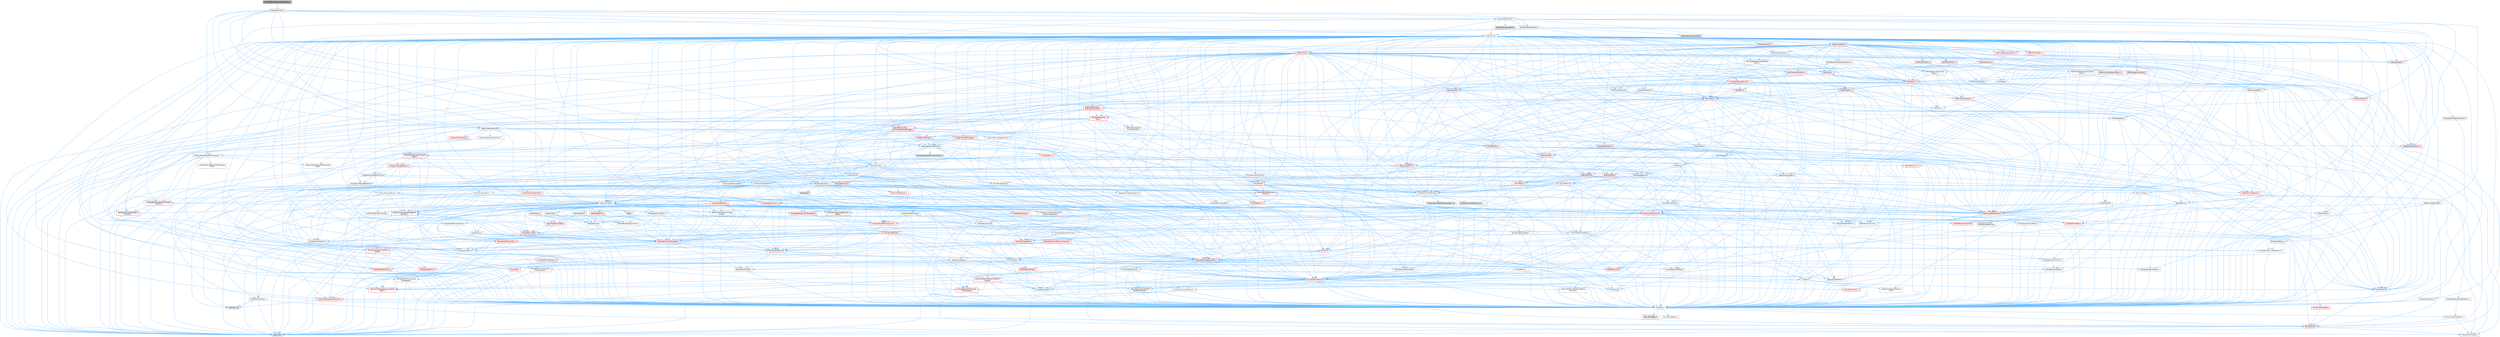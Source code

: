 digraph "RigVMEdGraphPanelNodeFactory.h"
{
 // INTERACTIVE_SVG=YES
 // LATEX_PDF_SIZE
  bgcolor="transparent";
  edge [fontname=Helvetica,fontsize=10,labelfontname=Helvetica,labelfontsize=10];
  node [fontname=Helvetica,fontsize=10,shape=box,height=0.2,width=0.4];
  Node1 [id="Node000001",label="RigVMEdGraphPanelNodeFactory.h",height=0.2,width=0.4,color="gray40", fillcolor="grey60", style="filled", fontcolor="black",tooltip=" "];
  Node1 -> Node2 [id="edge1_Node000001_Node000002",color="steelblue1",style="solid",tooltip=" "];
  Node2 [id="Node000002",label="EdGraphUtilities.h",height=0.2,width=0.4,color="grey40", fillcolor="white", style="filled",URL="$da/db8/EdGraphUtilities_8h.html",tooltip=" "];
  Node2 -> Node3 [id="edge2_Node000002_Node000003",color="steelblue1",style="solid",tooltip=" "];
  Node3 [id="Node000003",label="Containers/Array.h",height=0.2,width=0.4,color="grey40", fillcolor="white", style="filled",URL="$df/dd0/Array_8h.html",tooltip=" "];
  Node3 -> Node4 [id="edge3_Node000003_Node000004",color="steelblue1",style="solid",tooltip=" "];
  Node4 [id="Node000004",label="CoreTypes.h",height=0.2,width=0.4,color="grey40", fillcolor="white", style="filled",URL="$dc/dec/CoreTypes_8h.html",tooltip=" "];
  Node4 -> Node5 [id="edge4_Node000004_Node000005",color="steelblue1",style="solid",tooltip=" "];
  Node5 [id="Node000005",label="HAL/Platform.h",height=0.2,width=0.4,color="red", fillcolor="#FFF0F0", style="filled",URL="$d9/dd0/Platform_8h.html",tooltip=" "];
  Node5 -> Node8 [id="edge5_Node000005_Node000008",color="steelblue1",style="solid",tooltip=" "];
  Node8 [id="Node000008",label="type_traits",height=0.2,width=0.4,color="grey60", fillcolor="#E0E0E0", style="filled",tooltip=" "];
  Node5 -> Node9 [id="edge6_Node000005_Node000009",color="steelblue1",style="solid",tooltip=" "];
  Node9 [id="Node000009",label="PreprocessorHelpers.h",height=0.2,width=0.4,color="grey40", fillcolor="white", style="filled",URL="$db/ddb/PreprocessorHelpers_8h.html",tooltip=" "];
  Node4 -> Node15 [id="edge7_Node000004_Node000015",color="steelblue1",style="solid",tooltip=" "];
  Node15 [id="Node000015",label="ProfilingDebugging\l/UMemoryDefines.h",height=0.2,width=0.4,color="grey40", fillcolor="white", style="filled",URL="$d2/da2/UMemoryDefines_8h.html",tooltip=" "];
  Node4 -> Node16 [id="edge8_Node000004_Node000016",color="steelblue1",style="solid",tooltip=" "];
  Node16 [id="Node000016",label="Misc/CoreMiscDefines.h",height=0.2,width=0.4,color="grey40", fillcolor="white", style="filled",URL="$da/d38/CoreMiscDefines_8h.html",tooltip=" "];
  Node16 -> Node5 [id="edge9_Node000016_Node000005",color="steelblue1",style="solid",tooltip=" "];
  Node16 -> Node9 [id="edge10_Node000016_Node000009",color="steelblue1",style="solid",tooltip=" "];
  Node4 -> Node17 [id="edge11_Node000004_Node000017",color="steelblue1",style="solid",tooltip=" "];
  Node17 [id="Node000017",label="Misc/CoreDefines.h",height=0.2,width=0.4,color="grey40", fillcolor="white", style="filled",URL="$d3/dd2/CoreDefines_8h.html",tooltip=" "];
  Node3 -> Node18 [id="edge12_Node000003_Node000018",color="steelblue1",style="solid",tooltip=" "];
  Node18 [id="Node000018",label="Misc/AssertionMacros.h",height=0.2,width=0.4,color="red", fillcolor="#FFF0F0", style="filled",URL="$d0/dfa/AssertionMacros_8h.html",tooltip=" "];
  Node18 -> Node4 [id="edge13_Node000018_Node000004",color="steelblue1",style="solid",tooltip=" "];
  Node18 -> Node5 [id="edge14_Node000018_Node000005",color="steelblue1",style="solid",tooltip=" "];
  Node18 -> Node19 [id="edge15_Node000018_Node000019",color="steelblue1",style="solid",tooltip=" "];
  Node19 [id="Node000019",label="HAL/PlatformMisc.h",height=0.2,width=0.4,color="red", fillcolor="#FFF0F0", style="filled",URL="$d0/df5/PlatformMisc_8h.html",tooltip=" "];
  Node19 -> Node4 [id="edge16_Node000019_Node000004",color="steelblue1",style="solid",tooltip=" "];
  Node18 -> Node9 [id="edge17_Node000018_Node000009",color="steelblue1",style="solid",tooltip=" "];
  Node18 -> Node55 [id="edge18_Node000018_Node000055",color="steelblue1",style="solid",tooltip=" "];
  Node55 [id="Node000055",label="Templates/EnableIf.h",height=0.2,width=0.4,color="grey40", fillcolor="white", style="filled",URL="$d7/d60/EnableIf_8h.html",tooltip=" "];
  Node55 -> Node4 [id="edge19_Node000055_Node000004",color="steelblue1",style="solid",tooltip=" "];
  Node18 -> Node56 [id="edge20_Node000018_Node000056",color="steelblue1",style="solid",tooltip=" "];
  Node56 [id="Node000056",label="Templates/IsArrayOrRefOf\lTypeByPredicate.h",height=0.2,width=0.4,color="grey40", fillcolor="white", style="filled",URL="$d6/da1/IsArrayOrRefOfTypeByPredicate_8h.html",tooltip=" "];
  Node56 -> Node4 [id="edge21_Node000056_Node000004",color="steelblue1",style="solid",tooltip=" "];
  Node18 -> Node57 [id="edge22_Node000018_Node000057",color="steelblue1",style="solid",tooltip=" "];
  Node57 [id="Node000057",label="Templates/IsValidVariadic\lFunctionArg.h",height=0.2,width=0.4,color="red", fillcolor="#FFF0F0", style="filled",URL="$d0/dc8/IsValidVariadicFunctionArg_8h.html",tooltip=" "];
  Node57 -> Node4 [id="edge23_Node000057_Node000004",color="steelblue1",style="solid",tooltip=" "];
  Node57 -> Node8 [id="edge24_Node000057_Node000008",color="steelblue1",style="solid",tooltip=" "];
  Node18 -> Node59 [id="edge25_Node000018_Node000059",color="steelblue1",style="solid",tooltip=" "];
  Node59 [id="Node000059",label="Traits/IsCharEncodingCompatible\lWith.h",height=0.2,width=0.4,color="red", fillcolor="#FFF0F0", style="filled",URL="$df/dd1/IsCharEncodingCompatibleWith_8h.html",tooltip=" "];
  Node59 -> Node8 [id="edge26_Node000059_Node000008",color="steelblue1",style="solid",tooltip=" "];
  Node18 -> Node61 [id="edge27_Node000018_Node000061",color="steelblue1",style="solid",tooltip=" "];
  Node61 [id="Node000061",label="Misc/VarArgs.h",height=0.2,width=0.4,color="grey40", fillcolor="white", style="filled",URL="$d5/d6f/VarArgs_8h.html",tooltip=" "];
  Node61 -> Node4 [id="edge28_Node000061_Node000004",color="steelblue1",style="solid",tooltip=" "];
  Node3 -> Node69 [id="edge29_Node000003_Node000069",color="steelblue1",style="solid",tooltip=" "];
  Node69 [id="Node000069",label="Misc/IntrusiveUnsetOptional\lState.h",height=0.2,width=0.4,color="red", fillcolor="#FFF0F0", style="filled",URL="$d2/d0a/IntrusiveUnsetOptionalState_8h.html",tooltip=" "];
  Node3 -> Node71 [id="edge30_Node000003_Node000071",color="steelblue1",style="solid",tooltip=" "];
  Node71 [id="Node000071",label="Misc/ReverseIterate.h",height=0.2,width=0.4,color="red", fillcolor="#FFF0F0", style="filled",URL="$db/de3/ReverseIterate_8h.html",tooltip=" "];
  Node71 -> Node5 [id="edge31_Node000071_Node000005",color="steelblue1",style="solid",tooltip=" "];
  Node3 -> Node73 [id="edge32_Node000003_Node000073",color="steelblue1",style="solid",tooltip=" "];
  Node73 [id="Node000073",label="HAL/UnrealMemory.h",height=0.2,width=0.4,color="red", fillcolor="#FFF0F0", style="filled",URL="$d9/d96/UnrealMemory_8h.html",tooltip=" "];
  Node73 -> Node4 [id="edge33_Node000073_Node000004",color="steelblue1",style="solid",tooltip=" "];
  Node73 -> Node77 [id="edge34_Node000073_Node000077",color="steelblue1",style="solid",tooltip=" "];
  Node77 [id="Node000077",label="HAL/MemoryBase.h",height=0.2,width=0.4,color="grey40", fillcolor="white", style="filled",URL="$d6/d9f/MemoryBase_8h.html",tooltip=" "];
  Node77 -> Node4 [id="edge35_Node000077_Node000004",color="steelblue1",style="solid",tooltip=" "];
  Node77 -> Node48 [id="edge36_Node000077_Node000048",color="steelblue1",style="solid",tooltip=" "];
  Node48 [id="Node000048",label="HAL/PlatformAtomics.h",height=0.2,width=0.4,color="red", fillcolor="#FFF0F0", style="filled",URL="$d3/d36/PlatformAtomics_8h.html",tooltip=" "];
  Node48 -> Node4 [id="edge37_Node000048_Node000004",color="steelblue1",style="solid",tooltip=" "];
  Node77 -> Node31 [id="edge38_Node000077_Node000031",color="steelblue1",style="solid",tooltip=" "];
  Node31 [id="Node000031",label="HAL/PlatformCrt.h",height=0.2,width=0.4,color="red", fillcolor="#FFF0F0", style="filled",URL="$d8/d75/PlatformCrt_8h.html",tooltip=" "];
  Node77 -> Node78 [id="edge39_Node000077_Node000078",color="steelblue1",style="solid",tooltip=" "];
  Node78 [id="Node000078",label="Misc/Exec.h",height=0.2,width=0.4,color="grey40", fillcolor="white", style="filled",URL="$de/ddb/Exec_8h.html",tooltip=" "];
  Node78 -> Node4 [id="edge40_Node000078_Node000004",color="steelblue1",style="solid",tooltip=" "];
  Node78 -> Node18 [id="edge41_Node000078_Node000018",color="steelblue1",style="solid",tooltip=" "];
  Node77 -> Node79 [id="edge42_Node000077_Node000079",color="steelblue1",style="solid",tooltip=" "];
  Node79 [id="Node000079",label="Misc/OutputDevice.h",height=0.2,width=0.4,color="grey40", fillcolor="white", style="filled",URL="$d7/d32/OutputDevice_8h.html",tooltip=" "];
  Node79 -> Node26 [id="edge43_Node000079_Node000026",color="steelblue1",style="solid",tooltip=" "];
  Node26 [id="Node000026",label="CoreFwd.h",height=0.2,width=0.4,color="grey40", fillcolor="white", style="filled",URL="$d1/d1e/CoreFwd_8h.html",tooltip=" "];
  Node26 -> Node4 [id="edge44_Node000026_Node000004",color="steelblue1",style="solid",tooltip=" "];
  Node26 -> Node27 [id="edge45_Node000026_Node000027",color="steelblue1",style="solid",tooltip=" "];
  Node27 [id="Node000027",label="Containers/ContainersFwd.h",height=0.2,width=0.4,color="grey40", fillcolor="white", style="filled",URL="$d4/d0a/ContainersFwd_8h.html",tooltip=" "];
  Node27 -> Node5 [id="edge46_Node000027_Node000005",color="steelblue1",style="solid",tooltip=" "];
  Node27 -> Node4 [id="edge47_Node000027_Node000004",color="steelblue1",style="solid",tooltip=" "];
  Node27 -> Node24 [id="edge48_Node000027_Node000024",color="steelblue1",style="solid",tooltip=" "];
  Node24 [id="Node000024",label="Traits/IsContiguousContainer.h",height=0.2,width=0.4,color="red", fillcolor="#FFF0F0", style="filled",URL="$d5/d3c/IsContiguousContainer_8h.html",tooltip=" "];
  Node24 -> Node4 [id="edge49_Node000024_Node000004",color="steelblue1",style="solid",tooltip=" "];
  Node24 -> Node23 [id="edge50_Node000024_Node000023",color="steelblue1",style="solid",tooltip=" "];
  Node23 [id="Node000023",label="initializer_list",height=0.2,width=0.4,color="grey60", fillcolor="#E0E0E0", style="filled",tooltip=" "];
  Node26 -> Node28 [id="edge51_Node000026_Node000028",color="steelblue1",style="solid",tooltip=" "];
  Node28 [id="Node000028",label="Math/MathFwd.h",height=0.2,width=0.4,color="grey40", fillcolor="white", style="filled",URL="$d2/d10/MathFwd_8h.html",tooltip=" "];
  Node28 -> Node5 [id="edge52_Node000028_Node000005",color="steelblue1",style="solid",tooltip=" "];
  Node26 -> Node29 [id="edge53_Node000026_Node000029",color="steelblue1",style="solid",tooltip=" "];
  Node29 [id="Node000029",label="UObject/UObjectHierarchy\lFwd.h",height=0.2,width=0.4,color="grey40", fillcolor="white", style="filled",URL="$d3/d13/UObjectHierarchyFwd_8h.html",tooltip=" "];
  Node79 -> Node4 [id="edge54_Node000079_Node000004",color="steelblue1",style="solid",tooltip=" "];
  Node79 -> Node80 [id="edge55_Node000079_Node000080",color="steelblue1",style="solid",tooltip=" "];
  Node80 [id="Node000080",label="Logging/LogVerbosity.h",height=0.2,width=0.4,color="grey40", fillcolor="white", style="filled",URL="$d2/d8f/LogVerbosity_8h.html",tooltip=" "];
  Node80 -> Node4 [id="edge56_Node000080_Node000004",color="steelblue1",style="solid",tooltip=" "];
  Node79 -> Node61 [id="edge57_Node000079_Node000061",color="steelblue1",style="solid",tooltip=" "];
  Node79 -> Node56 [id="edge58_Node000079_Node000056",color="steelblue1",style="solid",tooltip=" "];
  Node79 -> Node57 [id="edge59_Node000079_Node000057",color="steelblue1",style="solid",tooltip=" "];
  Node79 -> Node59 [id="edge60_Node000079_Node000059",color="steelblue1",style="solid",tooltip=" "];
  Node77 -> Node81 [id="edge61_Node000077_Node000081",color="steelblue1",style="solid",tooltip=" "];
  Node81 [id="Node000081",label="Templates/Atomic.h",height=0.2,width=0.4,color="red", fillcolor="#FFF0F0", style="filled",URL="$d3/d91/Atomic_8h.html",tooltip=" "];
  Node73 -> Node90 [id="edge62_Node000073_Node000090",color="steelblue1",style="solid",tooltip=" "];
  Node90 [id="Node000090",label="HAL/PlatformMemory.h",height=0.2,width=0.4,color="red", fillcolor="#FFF0F0", style="filled",URL="$de/d68/PlatformMemory_8h.html",tooltip=" "];
  Node90 -> Node4 [id="edge63_Node000090_Node000004",color="steelblue1",style="solid",tooltip=" "];
  Node73 -> Node93 [id="edge64_Node000073_Node000093",color="steelblue1",style="solid",tooltip=" "];
  Node93 [id="Node000093",label="Templates/IsPointer.h",height=0.2,width=0.4,color="grey40", fillcolor="white", style="filled",URL="$d7/d05/IsPointer_8h.html",tooltip=" "];
  Node93 -> Node4 [id="edge65_Node000093_Node000004",color="steelblue1",style="solid",tooltip=" "];
  Node3 -> Node94 [id="edge66_Node000003_Node000094",color="steelblue1",style="solid",tooltip=" "];
  Node94 [id="Node000094",label="Templates/UnrealTypeTraits.h",height=0.2,width=0.4,color="red", fillcolor="#FFF0F0", style="filled",URL="$d2/d2d/UnrealTypeTraits_8h.html",tooltip=" "];
  Node94 -> Node4 [id="edge67_Node000094_Node000004",color="steelblue1",style="solid",tooltip=" "];
  Node94 -> Node93 [id="edge68_Node000094_Node000093",color="steelblue1",style="solid",tooltip=" "];
  Node94 -> Node18 [id="edge69_Node000094_Node000018",color="steelblue1",style="solid",tooltip=" "];
  Node94 -> Node86 [id="edge70_Node000094_Node000086",color="steelblue1",style="solid",tooltip=" "];
  Node86 [id="Node000086",label="Templates/AndOrNot.h",height=0.2,width=0.4,color="grey40", fillcolor="white", style="filled",URL="$db/d0a/AndOrNot_8h.html",tooltip=" "];
  Node86 -> Node4 [id="edge71_Node000086_Node000004",color="steelblue1",style="solid",tooltip=" "];
  Node94 -> Node55 [id="edge72_Node000094_Node000055",color="steelblue1",style="solid",tooltip=" "];
  Node94 -> Node95 [id="edge73_Node000094_Node000095",color="steelblue1",style="solid",tooltip=" "];
  Node95 [id="Node000095",label="Templates/IsArithmetic.h",height=0.2,width=0.4,color="grey40", fillcolor="white", style="filled",URL="$d2/d5d/IsArithmetic_8h.html",tooltip=" "];
  Node95 -> Node4 [id="edge74_Node000095_Node000004",color="steelblue1",style="solid",tooltip=" "];
  Node94 -> Node97 [id="edge75_Node000094_Node000097",color="steelblue1",style="solid",tooltip=" "];
  Node97 [id="Node000097",label="Templates/IsPODType.h",height=0.2,width=0.4,color="grey40", fillcolor="white", style="filled",URL="$d7/db1/IsPODType_8h.html",tooltip=" "];
  Node97 -> Node4 [id="edge76_Node000097_Node000004",color="steelblue1",style="solid",tooltip=" "];
  Node94 -> Node98 [id="edge77_Node000094_Node000098",color="steelblue1",style="solid",tooltip=" "];
  Node98 [id="Node000098",label="Templates/IsUECoreType.h",height=0.2,width=0.4,color="grey40", fillcolor="white", style="filled",URL="$d1/db8/IsUECoreType_8h.html",tooltip=" "];
  Node98 -> Node4 [id="edge78_Node000098_Node000004",color="steelblue1",style="solid",tooltip=" "];
  Node98 -> Node8 [id="edge79_Node000098_Node000008",color="steelblue1",style="solid",tooltip=" "];
  Node94 -> Node87 [id="edge80_Node000094_Node000087",color="steelblue1",style="solid",tooltip=" "];
  Node87 [id="Node000087",label="Templates/IsTriviallyCopy\lConstructible.h",height=0.2,width=0.4,color="grey40", fillcolor="white", style="filled",URL="$d3/d78/IsTriviallyCopyConstructible_8h.html",tooltip=" "];
  Node87 -> Node4 [id="edge81_Node000087_Node000004",color="steelblue1",style="solid",tooltip=" "];
  Node87 -> Node8 [id="edge82_Node000087_Node000008",color="steelblue1",style="solid",tooltip=" "];
  Node3 -> Node99 [id="edge83_Node000003_Node000099",color="steelblue1",style="solid",tooltip=" "];
  Node99 [id="Node000099",label="Templates/UnrealTemplate.h",height=0.2,width=0.4,color="red", fillcolor="#FFF0F0", style="filled",URL="$d4/d24/UnrealTemplate_8h.html",tooltip=" "];
  Node99 -> Node4 [id="edge84_Node000099_Node000004",color="steelblue1",style="solid",tooltip=" "];
  Node99 -> Node93 [id="edge85_Node000099_Node000093",color="steelblue1",style="solid",tooltip=" "];
  Node99 -> Node73 [id="edge86_Node000099_Node000073",color="steelblue1",style="solid",tooltip=" "];
  Node99 -> Node94 [id="edge87_Node000099_Node000094",color="steelblue1",style="solid",tooltip=" "];
  Node99 -> Node102 [id="edge88_Node000099_Node000102",color="steelblue1",style="solid",tooltip=" "];
  Node102 [id="Node000102",label="Templates/RemoveReference.h",height=0.2,width=0.4,color="grey40", fillcolor="white", style="filled",URL="$da/dbe/RemoveReference_8h.html",tooltip=" "];
  Node102 -> Node4 [id="edge89_Node000102_Node000004",color="steelblue1",style="solid",tooltip=" "];
  Node99 -> Node63 [id="edge90_Node000099_Node000063",color="steelblue1",style="solid",tooltip=" "];
  Node63 [id="Node000063",label="Templates/Requires.h",height=0.2,width=0.4,color="grey40", fillcolor="white", style="filled",URL="$dc/d96/Requires_8h.html",tooltip=" "];
  Node63 -> Node55 [id="edge91_Node000063_Node000055",color="steelblue1",style="solid",tooltip=" "];
  Node63 -> Node8 [id="edge92_Node000063_Node000008",color="steelblue1",style="solid",tooltip=" "];
  Node99 -> Node103 [id="edge93_Node000099_Node000103",color="steelblue1",style="solid",tooltip=" "];
  Node103 [id="Node000103",label="Templates/TypeCompatible\lBytes.h",height=0.2,width=0.4,color="red", fillcolor="#FFF0F0", style="filled",URL="$df/d0a/TypeCompatibleBytes_8h.html",tooltip=" "];
  Node103 -> Node4 [id="edge94_Node000103_Node000004",color="steelblue1",style="solid",tooltip=" "];
  Node103 -> Node8 [id="edge95_Node000103_Node000008",color="steelblue1",style="solid",tooltip=" "];
  Node99 -> Node24 [id="edge96_Node000099_Node000024",color="steelblue1",style="solid",tooltip=" "];
  Node99 -> Node8 [id="edge97_Node000099_Node000008",color="steelblue1",style="solid",tooltip=" "];
  Node3 -> Node105 [id="edge98_Node000003_Node000105",color="steelblue1",style="solid",tooltip=" "];
  Node105 [id="Node000105",label="Containers/AllowShrinking.h",height=0.2,width=0.4,color="grey40", fillcolor="white", style="filled",URL="$d7/d1a/AllowShrinking_8h.html",tooltip=" "];
  Node105 -> Node4 [id="edge99_Node000105_Node000004",color="steelblue1",style="solid",tooltip=" "];
  Node3 -> Node106 [id="edge100_Node000003_Node000106",color="steelblue1",style="solid",tooltip=" "];
  Node106 [id="Node000106",label="Containers/ContainerAllocation\lPolicies.h",height=0.2,width=0.4,color="red", fillcolor="#FFF0F0", style="filled",URL="$d7/dff/ContainerAllocationPolicies_8h.html",tooltip=" "];
  Node106 -> Node4 [id="edge101_Node000106_Node000004",color="steelblue1",style="solid",tooltip=" "];
  Node106 -> Node106 [id="edge102_Node000106_Node000106",color="steelblue1",style="solid",tooltip=" "];
  Node106 -> Node108 [id="edge103_Node000106_Node000108",color="steelblue1",style="solid",tooltip=" "];
  Node108 [id="Node000108",label="HAL/PlatformMath.h",height=0.2,width=0.4,color="red", fillcolor="#FFF0F0", style="filled",URL="$dc/d53/PlatformMath_8h.html",tooltip=" "];
  Node108 -> Node4 [id="edge104_Node000108_Node000004",color="steelblue1",style="solid",tooltip=" "];
  Node106 -> Node73 [id="edge105_Node000106_Node000073",color="steelblue1",style="solid",tooltip=" "];
  Node106 -> Node41 [id="edge106_Node000106_Node000041",color="steelblue1",style="solid",tooltip=" "];
  Node41 [id="Node000041",label="Math/NumericLimits.h",height=0.2,width=0.4,color="grey40", fillcolor="white", style="filled",URL="$df/d1b/NumericLimits_8h.html",tooltip=" "];
  Node41 -> Node4 [id="edge107_Node000041_Node000004",color="steelblue1",style="solid",tooltip=" "];
  Node106 -> Node18 [id="edge108_Node000106_Node000018",color="steelblue1",style="solid",tooltip=" "];
  Node106 -> Node117 [id="edge109_Node000106_Node000117",color="steelblue1",style="solid",tooltip=" "];
  Node117 [id="Node000117",label="Templates/MemoryOps.h",height=0.2,width=0.4,color="red", fillcolor="#FFF0F0", style="filled",URL="$db/dea/MemoryOps_8h.html",tooltip=" "];
  Node117 -> Node4 [id="edge110_Node000117_Node000004",color="steelblue1",style="solid",tooltip=" "];
  Node117 -> Node73 [id="edge111_Node000117_Node000073",color="steelblue1",style="solid",tooltip=" "];
  Node117 -> Node88 [id="edge112_Node000117_Node000088",color="steelblue1",style="solid",tooltip=" "];
  Node88 [id="Node000088",label="Templates/IsTriviallyCopy\lAssignable.h",height=0.2,width=0.4,color="grey40", fillcolor="white", style="filled",URL="$d2/df2/IsTriviallyCopyAssignable_8h.html",tooltip=" "];
  Node88 -> Node4 [id="edge113_Node000088_Node000004",color="steelblue1",style="solid",tooltip=" "];
  Node88 -> Node8 [id="edge114_Node000088_Node000008",color="steelblue1",style="solid",tooltip=" "];
  Node117 -> Node87 [id="edge115_Node000117_Node000087",color="steelblue1",style="solid",tooltip=" "];
  Node117 -> Node63 [id="edge116_Node000117_Node000063",color="steelblue1",style="solid",tooltip=" "];
  Node117 -> Node94 [id="edge117_Node000117_Node000094",color="steelblue1",style="solid",tooltip=" "];
  Node117 -> Node8 [id="edge118_Node000117_Node000008",color="steelblue1",style="solid",tooltip=" "];
  Node106 -> Node103 [id="edge119_Node000106_Node000103",color="steelblue1",style="solid",tooltip=" "];
  Node106 -> Node8 [id="edge120_Node000106_Node000008",color="steelblue1",style="solid",tooltip=" "];
  Node3 -> Node118 [id="edge121_Node000003_Node000118",color="steelblue1",style="solid",tooltip=" "];
  Node118 [id="Node000118",label="Containers/ContainerElement\lTypeCompatibility.h",height=0.2,width=0.4,color="grey40", fillcolor="white", style="filled",URL="$df/ddf/ContainerElementTypeCompatibility_8h.html",tooltip=" "];
  Node118 -> Node4 [id="edge122_Node000118_Node000004",color="steelblue1",style="solid",tooltip=" "];
  Node118 -> Node94 [id="edge123_Node000118_Node000094",color="steelblue1",style="solid",tooltip=" "];
  Node3 -> Node119 [id="edge124_Node000003_Node000119",color="steelblue1",style="solid",tooltip=" "];
  Node119 [id="Node000119",label="Serialization/Archive.h",height=0.2,width=0.4,color="red", fillcolor="#FFF0F0", style="filled",URL="$d7/d3b/Archive_8h.html",tooltip=" "];
  Node119 -> Node26 [id="edge125_Node000119_Node000026",color="steelblue1",style="solid",tooltip=" "];
  Node119 -> Node4 [id="edge126_Node000119_Node000004",color="steelblue1",style="solid",tooltip=" "];
  Node119 -> Node120 [id="edge127_Node000119_Node000120",color="steelblue1",style="solid",tooltip=" "];
  Node120 [id="Node000120",label="HAL/PlatformProperties.h",height=0.2,width=0.4,color="red", fillcolor="#FFF0F0", style="filled",URL="$d9/db0/PlatformProperties_8h.html",tooltip=" "];
  Node120 -> Node4 [id="edge128_Node000120_Node000004",color="steelblue1",style="solid",tooltip=" "];
  Node119 -> Node123 [id="edge129_Node000119_Node000123",color="steelblue1",style="solid",tooltip=" "];
  Node123 [id="Node000123",label="Internationalization\l/TextNamespaceFwd.h",height=0.2,width=0.4,color="grey40", fillcolor="white", style="filled",URL="$d8/d97/TextNamespaceFwd_8h.html",tooltip=" "];
  Node123 -> Node4 [id="edge130_Node000123_Node000004",color="steelblue1",style="solid",tooltip=" "];
  Node119 -> Node28 [id="edge131_Node000119_Node000028",color="steelblue1",style="solid",tooltip=" "];
  Node119 -> Node18 [id="edge132_Node000119_Node000018",color="steelblue1",style="solid",tooltip=" "];
  Node119 -> Node124 [id="edge133_Node000119_Node000124",color="steelblue1",style="solid",tooltip=" "];
  Node124 [id="Node000124",label="Misc/EngineVersionBase.h",height=0.2,width=0.4,color="grey40", fillcolor="white", style="filled",URL="$d5/d2b/EngineVersionBase_8h.html",tooltip=" "];
  Node124 -> Node4 [id="edge134_Node000124_Node000004",color="steelblue1",style="solid",tooltip=" "];
  Node119 -> Node61 [id="edge135_Node000119_Node000061",color="steelblue1",style="solid",tooltip=" "];
  Node119 -> Node55 [id="edge136_Node000119_Node000055",color="steelblue1",style="solid",tooltip=" "];
  Node119 -> Node56 [id="edge137_Node000119_Node000056",color="steelblue1",style="solid",tooltip=" "];
  Node119 -> Node127 [id="edge138_Node000119_Node000127",color="steelblue1",style="solid",tooltip=" "];
  Node127 [id="Node000127",label="Templates/IsEnumClass.h",height=0.2,width=0.4,color="grey40", fillcolor="white", style="filled",URL="$d7/d15/IsEnumClass_8h.html",tooltip=" "];
  Node127 -> Node4 [id="edge139_Node000127_Node000004",color="steelblue1",style="solid",tooltip=" "];
  Node127 -> Node86 [id="edge140_Node000127_Node000086",color="steelblue1",style="solid",tooltip=" "];
  Node119 -> Node57 [id="edge141_Node000119_Node000057",color="steelblue1",style="solid",tooltip=" "];
  Node119 -> Node99 [id="edge142_Node000119_Node000099",color="steelblue1",style="solid",tooltip=" "];
  Node119 -> Node59 [id="edge143_Node000119_Node000059",color="steelblue1",style="solid",tooltip=" "];
  Node119 -> Node128 [id="edge144_Node000119_Node000128",color="steelblue1",style="solid",tooltip=" "];
  Node128 [id="Node000128",label="UObject/ObjectVersion.h",height=0.2,width=0.4,color="grey40", fillcolor="white", style="filled",URL="$da/d63/ObjectVersion_8h.html",tooltip=" "];
  Node128 -> Node4 [id="edge145_Node000128_Node000004",color="steelblue1",style="solid",tooltip=" "];
  Node3 -> Node129 [id="edge146_Node000003_Node000129",color="steelblue1",style="solid",tooltip=" "];
  Node129 [id="Node000129",label="Serialization/MemoryImage\lWriter.h",height=0.2,width=0.4,color="grey40", fillcolor="white", style="filled",URL="$d0/d08/MemoryImageWriter_8h.html",tooltip=" "];
  Node129 -> Node4 [id="edge147_Node000129_Node000004",color="steelblue1",style="solid",tooltip=" "];
  Node129 -> Node130 [id="edge148_Node000129_Node000130",color="steelblue1",style="solid",tooltip=" "];
  Node130 [id="Node000130",label="Serialization/MemoryLayout.h",height=0.2,width=0.4,color="red", fillcolor="#FFF0F0", style="filled",URL="$d7/d66/MemoryLayout_8h.html",tooltip=" "];
  Node130 -> Node133 [id="edge149_Node000130_Node000133",color="steelblue1",style="solid",tooltip=" "];
  Node133 [id="Node000133",label="Containers/EnumAsByte.h",height=0.2,width=0.4,color="grey40", fillcolor="white", style="filled",URL="$d6/d9a/EnumAsByte_8h.html",tooltip=" "];
  Node133 -> Node4 [id="edge150_Node000133_Node000004",color="steelblue1",style="solid",tooltip=" "];
  Node133 -> Node97 [id="edge151_Node000133_Node000097",color="steelblue1",style="solid",tooltip=" "];
  Node133 -> Node134 [id="edge152_Node000133_Node000134",color="steelblue1",style="solid",tooltip=" "];
  Node134 [id="Node000134",label="Templates/TypeHash.h",height=0.2,width=0.4,color="red", fillcolor="#FFF0F0", style="filled",URL="$d1/d62/TypeHash_8h.html",tooltip=" "];
  Node134 -> Node4 [id="edge153_Node000134_Node000004",color="steelblue1",style="solid",tooltip=" "];
  Node134 -> Node63 [id="edge154_Node000134_Node000063",color="steelblue1",style="solid",tooltip=" "];
  Node134 -> Node135 [id="edge155_Node000134_Node000135",color="steelblue1",style="solid",tooltip=" "];
  Node135 [id="Node000135",label="Misc/Crc.h",height=0.2,width=0.4,color="red", fillcolor="#FFF0F0", style="filled",URL="$d4/dd2/Crc_8h.html",tooltip=" "];
  Node135 -> Node4 [id="edge156_Node000135_Node000004",color="steelblue1",style="solid",tooltip=" "];
  Node135 -> Node75 [id="edge157_Node000135_Node000075",color="steelblue1",style="solid",tooltip=" "];
  Node75 [id="Node000075",label="HAL/PlatformString.h",height=0.2,width=0.4,color="red", fillcolor="#FFF0F0", style="filled",URL="$db/db5/PlatformString_8h.html",tooltip=" "];
  Node75 -> Node4 [id="edge158_Node000075_Node000004",color="steelblue1",style="solid",tooltip=" "];
  Node135 -> Node18 [id="edge159_Node000135_Node000018",color="steelblue1",style="solid",tooltip=" "];
  Node135 -> Node136 [id="edge160_Node000135_Node000136",color="steelblue1",style="solid",tooltip=" "];
  Node136 [id="Node000136",label="Misc/CString.h",height=0.2,width=0.4,color="grey40", fillcolor="white", style="filled",URL="$d2/d49/CString_8h.html",tooltip=" "];
  Node136 -> Node4 [id="edge161_Node000136_Node000004",color="steelblue1",style="solid",tooltip=" "];
  Node136 -> Node31 [id="edge162_Node000136_Node000031",color="steelblue1",style="solid",tooltip=" "];
  Node136 -> Node75 [id="edge163_Node000136_Node000075",color="steelblue1",style="solid",tooltip=" "];
  Node136 -> Node18 [id="edge164_Node000136_Node000018",color="steelblue1",style="solid",tooltip=" "];
  Node136 -> Node137 [id="edge165_Node000136_Node000137",color="steelblue1",style="solid",tooltip=" "];
  Node137 [id="Node000137",label="Misc/Char.h",height=0.2,width=0.4,color="red", fillcolor="#FFF0F0", style="filled",URL="$d0/d58/Char_8h.html",tooltip=" "];
  Node137 -> Node4 [id="edge166_Node000137_Node000004",color="steelblue1",style="solid",tooltip=" "];
  Node137 -> Node8 [id="edge167_Node000137_Node000008",color="steelblue1",style="solid",tooltip=" "];
  Node136 -> Node61 [id="edge168_Node000136_Node000061",color="steelblue1",style="solid",tooltip=" "];
  Node136 -> Node56 [id="edge169_Node000136_Node000056",color="steelblue1",style="solid",tooltip=" "];
  Node136 -> Node57 [id="edge170_Node000136_Node000057",color="steelblue1",style="solid",tooltip=" "];
  Node136 -> Node59 [id="edge171_Node000136_Node000059",color="steelblue1",style="solid",tooltip=" "];
  Node135 -> Node137 [id="edge172_Node000135_Node000137",color="steelblue1",style="solid",tooltip=" "];
  Node135 -> Node94 [id="edge173_Node000135_Node000094",color="steelblue1",style="solid",tooltip=" "];
  Node134 -> Node8 [id="edge174_Node000134_Node000008",color="steelblue1",style="solid",tooltip=" "];
  Node130 -> Node21 [id="edge175_Node000130_Node000021",color="steelblue1",style="solid",tooltip=" "];
  Node21 [id="Node000021",label="Containers/StringFwd.h",height=0.2,width=0.4,color="grey40", fillcolor="white", style="filled",URL="$df/d37/StringFwd_8h.html",tooltip=" "];
  Node21 -> Node4 [id="edge176_Node000021_Node000004",color="steelblue1",style="solid",tooltip=" "];
  Node21 -> Node22 [id="edge177_Node000021_Node000022",color="steelblue1",style="solid",tooltip=" "];
  Node22 [id="Node000022",label="Traits/ElementType.h",height=0.2,width=0.4,color="grey40", fillcolor="white", style="filled",URL="$d5/d4f/ElementType_8h.html",tooltip=" "];
  Node22 -> Node5 [id="edge178_Node000022_Node000005",color="steelblue1",style="solid",tooltip=" "];
  Node22 -> Node23 [id="edge179_Node000022_Node000023",color="steelblue1",style="solid",tooltip=" "];
  Node22 -> Node8 [id="edge180_Node000022_Node000008",color="steelblue1",style="solid",tooltip=" "];
  Node21 -> Node24 [id="edge181_Node000021_Node000024",color="steelblue1",style="solid",tooltip=" "];
  Node130 -> Node73 [id="edge182_Node000130_Node000073",color="steelblue1",style="solid",tooltip=" "];
  Node130 -> Node55 [id="edge183_Node000130_Node000055",color="steelblue1",style="solid",tooltip=" "];
  Node130 -> Node99 [id="edge184_Node000130_Node000099",color="steelblue1",style="solid",tooltip=" "];
  Node3 -> Node143 [id="edge185_Node000003_Node000143",color="steelblue1",style="solid",tooltip=" "];
  Node143 [id="Node000143",label="Algo/Heapify.h",height=0.2,width=0.4,color="grey40", fillcolor="white", style="filled",URL="$d0/d2a/Heapify_8h.html",tooltip=" "];
  Node143 -> Node144 [id="edge186_Node000143_Node000144",color="steelblue1",style="solid",tooltip=" "];
  Node144 [id="Node000144",label="Algo/Impl/BinaryHeap.h",height=0.2,width=0.4,color="red", fillcolor="#FFF0F0", style="filled",URL="$d7/da3/Algo_2Impl_2BinaryHeap_8h.html",tooltip=" "];
  Node144 -> Node145 [id="edge187_Node000144_Node000145",color="steelblue1",style="solid",tooltip=" "];
  Node145 [id="Node000145",label="Templates/Invoke.h",height=0.2,width=0.4,color="red", fillcolor="#FFF0F0", style="filled",URL="$d7/deb/Invoke_8h.html",tooltip=" "];
  Node145 -> Node4 [id="edge188_Node000145_Node000004",color="steelblue1",style="solid",tooltip=" "];
  Node145 -> Node99 [id="edge189_Node000145_Node000099",color="steelblue1",style="solid",tooltip=" "];
  Node145 -> Node8 [id="edge190_Node000145_Node000008",color="steelblue1",style="solid",tooltip=" "];
  Node144 -> Node8 [id="edge191_Node000144_Node000008",color="steelblue1",style="solid",tooltip=" "];
  Node143 -> Node149 [id="edge192_Node000143_Node000149",color="steelblue1",style="solid",tooltip=" "];
  Node149 [id="Node000149",label="Templates/IdentityFunctor.h",height=0.2,width=0.4,color="grey40", fillcolor="white", style="filled",URL="$d7/d2e/IdentityFunctor_8h.html",tooltip=" "];
  Node149 -> Node5 [id="edge193_Node000149_Node000005",color="steelblue1",style="solid",tooltip=" "];
  Node143 -> Node145 [id="edge194_Node000143_Node000145",color="steelblue1",style="solid",tooltip=" "];
  Node143 -> Node150 [id="edge195_Node000143_Node000150",color="steelblue1",style="solid",tooltip=" "];
  Node150 [id="Node000150",label="Templates/Less.h",height=0.2,width=0.4,color="grey40", fillcolor="white", style="filled",URL="$de/dc8/Less_8h.html",tooltip=" "];
  Node150 -> Node4 [id="edge196_Node000150_Node000004",color="steelblue1",style="solid",tooltip=" "];
  Node150 -> Node99 [id="edge197_Node000150_Node000099",color="steelblue1",style="solid",tooltip=" "];
  Node143 -> Node99 [id="edge198_Node000143_Node000099",color="steelblue1",style="solid",tooltip=" "];
  Node3 -> Node151 [id="edge199_Node000003_Node000151",color="steelblue1",style="solid",tooltip=" "];
  Node151 [id="Node000151",label="Algo/HeapSort.h",height=0.2,width=0.4,color="grey40", fillcolor="white", style="filled",URL="$d3/d92/HeapSort_8h.html",tooltip=" "];
  Node151 -> Node144 [id="edge200_Node000151_Node000144",color="steelblue1",style="solid",tooltip=" "];
  Node151 -> Node149 [id="edge201_Node000151_Node000149",color="steelblue1",style="solid",tooltip=" "];
  Node151 -> Node150 [id="edge202_Node000151_Node000150",color="steelblue1",style="solid",tooltip=" "];
  Node151 -> Node99 [id="edge203_Node000151_Node000099",color="steelblue1",style="solid",tooltip=" "];
  Node3 -> Node152 [id="edge204_Node000003_Node000152",color="steelblue1",style="solid",tooltip=" "];
  Node152 [id="Node000152",label="Algo/IsHeap.h",height=0.2,width=0.4,color="grey40", fillcolor="white", style="filled",URL="$de/d32/IsHeap_8h.html",tooltip=" "];
  Node152 -> Node144 [id="edge205_Node000152_Node000144",color="steelblue1",style="solid",tooltip=" "];
  Node152 -> Node149 [id="edge206_Node000152_Node000149",color="steelblue1",style="solid",tooltip=" "];
  Node152 -> Node145 [id="edge207_Node000152_Node000145",color="steelblue1",style="solid",tooltip=" "];
  Node152 -> Node150 [id="edge208_Node000152_Node000150",color="steelblue1",style="solid",tooltip=" "];
  Node152 -> Node99 [id="edge209_Node000152_Node000099",color="steelblue1",style="solid",tooltip=" "];
  Node3 -> Node144 [id="edge210_Node000003_Node000144",color="steelblue1",style="solid",tooltip=" "];
  Node3 -> Node153 [id="edge211_Node000003_Node000153",color="steelblue1",style="solid",tooltip=" "];
  Node153 [id="Node000153",label="Algo/StableSort.h",height=0.2,width=0.4,color="red", fillcolor="#FFF0F0", style="filled",URL="$d7/d3c/StableSort_8h.html",tooltip=" "];
  Node153 -> Node149 [id="edge212_Node000153_Node000149",color="steelblue1",style="solid",tooltip=" "];
  Node153 -> Node145 [id="edge213_Node000153_Node000145",color="steelblue1",style="solid",tooltip=" "];
  Node153 -> Node150 [id="edge214_Node000153_Node000150",color="steelblue1",style="solid",tooltip=" "];
  Node153 -> Node99 [id="edge215_Node000153_Node000099",color="steelblue1",style="solid",tooltip=" "];
  Node3 -> Node156 [id="edge216_Node000003_Node000156",color="steelblue1",style="solid",tooltip=" "];
  Node156 [id="Node000156",label="Concepts/GetTypeHashable.h",height=0.2,width=0.4,color="grey40", fillcolor="white", style="filled",URL="$d3/da2/GetTypeHashable_8h.html",tooltip=" "];
  Node156 -> Node4 [id="edge217_Node000156_Node000004",color="steelblue1",style="solid",tooltip=" "];
  Node156 -> Node134 [id="edge218_Node000156_Node000134",color="steelblue1",style="solid",tooltip=" "];
  Node3 -> Node149 [id="edge219_Node000003_Node000149",color="steelblue1",style="solid",tooltip=" "];
  Node3 -> Node145 [id="edge220_Node000003_Node000145",color="steelblue1",style="solid",tooltip=" "];
  Node3 -> Node150 [id="edge221_Node000003_Node000150",color="steelblue1",style="solid",tooltip=" "];
  Node3 -> Node157 [id="edge222_Node000003_Node000157",color="steelblue1",style="solid",tooltip=" "];
  Node157 [id="Node000157",label="Templates/LosesQualifiers\lFromTo.h",height=0.2,width=0.4,color="red", fillcolor="#FFF0F0", style="filled",URL="$d2/db3/LosesQualifiersFromTo_8h.html",tooltip=" "];
  Node157 -> Node8 [id="edge223_Node000157_Node000008",color="steelblue1",style="solid",tooltip=" "];
  Node3 -> Node63 [id="edge224_Node000003_Node000063",color="steelblue1",style="solid",tooltip=" "];
  Node3 -> Node158 [id="edge225_Node000003_Node000158",color="steelblue1",style="solid",tooltip=" "];
  Node158 [id="Node000158",label="Templates/Sorting.h",height=0.2,width=0.4,color="red", fillcolor="#FFF0F0", style="filled",URL="$d3/d9e/Sorting_8h.html",tooltip=" "];
  Node158 -> Node4 [id="edge226_Node000158_Node000004",color="steelblue1",style="solid",tooltip=" "];
  Node158 -> Node108 [id="edge227_Node000158_Node000108",color="steelblue1",style="solid",tooltip=" "];
  Node158 -> Node150 [id="edge228_Node000158_Node000150",color="steelblue1",style="solid",tooltip=" "];
  Node3 -> Node162 [id="edge229_Node000003_Node000162",color="steelblue1",style="solid",tooltip=" "];
  Node162 [id="Node000162",label="Templates/AlignmentTemplates.h",height=0.2,width=0.4,color="red", fillcolor="#FFF0F0", style="filled",URL="$dd/d32/AlignmentTemplates_8h.html",tooltip=" "];
  Node162 -> Node4 [id="edge230_Node000162_Node000004",color="steelblue1",style="solid",tooltip=" "];
  Node162 -> Node93 [id="edge231_Node000162_Node000093",color="steelblue1",style="solid",tooltip=" "];
  Node3 -> Node22 [id="edge232_Node000003_Node000022",color="steelblue1",style="solid",tooltip=" "];
  Node3 -> Node114 [id="edge233_Node000003_Node000114",color="steelblue1",style="solid",tooltip=" "];
  Node114 [id="Node000114",label="limits",height=0.2,width=0.4,color="grey60", fillcolor="#E0E0E0", style="filled",tooltip=" "];
  Node3 -> Node8 [id="edge234_Node000003_Node000008",color="steelblue1",style="solid",tooltip=" "];
  Node2 -> Node163 [id="edge235_Node000002_Node000163",color="steelblue1",style="solid",tooltip=" "];
  Node163 [id="Node000163",label="Containers/Map.h",height=0.2,width=0.4,color="grey40", fillcolor="white", style="filled",URL="$df/d79/Map_8h.html",tooltip=" "];
  Node163 -> Node4 [id="edge236_Node000163_Node000004",color="steelblue1",style="solid",tooltip=" "];
  Node163 -> Node164 [id="edge237_Node000163_Node000164",color="steelblue1",style="solid",tooltip=" "];
  Node164 [id="Node000164",label="Algo/Reverse.h",height=0.2,width=0.4,color="grey40", fillcolor="white", style="filled",URL="$d5/d93/Reverse_8h.html",tooltip=" "];
  Node164 -> Node4 [id="edge238_Node000164_Node000004",color="steelblue1",style="solid",tooltip=" "];
  Node164 -> Node99 [id="edge239_Node000164_Node000099",color="steelblue1",style="solid",tooltip=" "];
  Node163 -> Node118 [id="edge240_Node000163_Node000118",color="steelblue1",style="solid",tooltip=" "];
  Node163 -> Node165 [id="edge241_Node000163_Node000165",color="steelblue1",style="solid",tooltip=" "];
  Node165 [id="Node000165",label="Containers/Set.h",height=0.2,width=0.4,color="grey40", fillcolor="white", style="filled",URL="$d4/d45/Set_8h.html",tooltip=" "];
  Node165 -> Node106 [id="edge242_Node000165_Node000106",color="steelblue1",style="solid",tooltip=" "];
  Node165 -> Node118 [id="edge243_Node000165_Node000118",color="steelblue1",style="solid",tooltip=" "];
  Node165 -> Node166 [id="edge244_Node000165_Node000166",color="steelblue1",style="solid",tooltip=" "];
  Node166 [id="Node000166",label="Containers/SetUtilities.h",height=0.2,width=0.4,color="grey40", fillcolor="white", style="filled",URL="$dc/de5/SetUtilities_8h.html",tooltip=" "];
  Node166 -> Node4 [id="edge245_Node000166_Node000004",color="steelblue1",style="solid",tooltip=" "];
  Node166 -> Node130 [id="edge246_Node000166_Node000130",color="steelblue1",style="solid",tooltip=" "];
  Node166 -> Node117 [id="edge247_Node000166_Node000117",color="steelblue1",style="solid",tooltip=" "];
  Node166 -> Node94 [id="edge248_Node000166_Node000094",color="steelblue1",style="solid",tooltip=" "];
  Node165 -> Node167 [id="edge249_Node000165_Node000167",color="steelblue1",style="solid",tooltip=" "];
  Node167 [id="Node000167",label="Containers/SparseArray.h",height=0.2,width=0.4,color="grey40", fillcolor="white", style="filled",URL="$d5/dbf/SparseArray_8h.html",tooltip=" "];
  Node167 -> Node4 [id="edge250_Node000167_Node000004",color="steelblue1",style="solid",tooltip=" "];
  Node167 -> Node18 [id="edge251_Node000167_Node000018",color="steelblue1",style="solid",tooltip=" "];
  Node167 -> Node73 [id="edge252_Node000167_Node000073",color="steelblue1",style="solid",tooltip=" "];
  Node167 -> Node94 [id="edge253_Node000167_Node000094",color="steelblue1",style="solid",tooltip=" "];
  Node167 -> Node99 [id="edge254_Node000167_Node000099",color="steelblue1",style="solid",tooltip=" "];
  Node167 -> Node106 [id="edge255_Node000167_Node000106",color="steelblue1",style="solid",tooltip=" "];
  Node167 -> Node150 [id="edge256_Node000167_Node000150",color="steelblue1",style="solid",tooltip=" "];
  Node167 -> Node3 [id="edge257_Node000167_Node000003",color="steelblue1",style="solid",tooltip=" "];
  Node167 -> Node161 [id="edge258_Node000167_Node000161",color="steelblue1",style="solid",tooltip=" "];
  Node161 [id="Node000161",label="Math/UnrealMathUtility.h",height=0.2,width=0.4,color="red", fillcolor="#FFF0F0", style="filled",URL="$db/db8/UnrealMathUtility_8h.html",tooltip=" "];
  Node161 -> Node4 [id="edge259_Node000161_Node000004",color="steelblue1",style="solid",tooltip=" "];
  Node161 -> Node18 [id="edge260_Node000161_Node000018",color="steelblue1",style="solid",tooltip=" "];
  Node161 -> Node108 [id="edge261_Node000161_Node000108",color="steelblue1",style="solid",tooltip=" "];
  Node161 -> Node28 [id="edge262_Node000161_Node000028",color="steelblue1",style="solid",tooltip=" "];
  Node161 -> Node63 [id="edge263_Node000161_Node000063",color="steelblue1",style="solid",tooltip=" "];
  Node167 -> Node168 [id="edge264_Node000167_Node000168",color="steelblue1",style="solid",tooltip=" "];
  Node168 [id="Node000168",label="Containers/ScriptArray.h",height=0.2,width=0.4,color="grey40", fillcolor="white", style="filled",URL="$dc/daf/ScriptArray_8h.html",tooltip=" "];
  Node168 -> Node4 [id="edge265_Node000168_Node000004",color="steelblue1",style="solid",tooltip=" "];
  Node168 -> Node18 [id="edge266_Node000168_Node000018",color="steelblue1",style="solid",tooltip=" "];
  Node168 -> Node73 [id="edge267_Node000168_Node000073",color="steelblue1",style="solid",tooltip=" "];
  Node168 -> Node105 [id="edge268_Node000168_Node000105",color="steelblue1",style="solid",tooltip=" "];
  Node168 -> Node106 [id="edge269_Node000168_Node000106",color="steelblue1",style="solid",tooltip=" "];
  Node168 -> Node3 [id="edge270_Node000168_Node000003",color="steelblue1",style="solid",tooltip=" "];
  Node168 -> Node23 [id="edge271_Node000168_Node000023",color="steelblue1",style="solid",tooltip=" "];
  Node167 -> Node169 [id="edge272_Node000167_Node000169",color="steelblue1",style="solid",tooltip=" "];
  Node169 [id="Node000169",label="Containers/BitArray.h",height=0.2,width=0.4,color="red", fillcolor="#FFF0F0", style="filled",URL="$d1/de4/BitArray_8h.html",tooltip=" "];
  Node169 -> Node106 [id="edge273_Node000169_Node000106",color="steelblue1",style="solid",tooltip=" "];
  Node169 -> Node4 [id="edge274_Node000169_Node000004",color="steelblue1",style="solid",tooltip=" "];
  Node169 -> Node48 [id="edge275_Node000169_Node000048",color="steelblue1",style="solid",tooltip=" "];
  Node169 -> Node73 [id="edge276_Node000169_Node000073",color="steelblue1",style="solid",tooltip=" "];
  Node169 -> Node161 [id="edge277_Node000169_Node000161",color="steelblue1",style="solid",tooltip=" "];
  Node169 -> Node18 [id="edge278_Node000169_Node000018",color="steelblue1",style="solid",tooltip=" "];
  Node169 -> Node119 [id="edge279_Node000169_Node000119",color="steelblue1",style="solid",tooltip=" "];
  Node169 -> Node129 [id="edge280_Node000169_Node000129",color="steelblue1",style="solid",tooltip=" "];
  Node169 -> Node130 [id="edge281_Node000169_Node000130",color="steelblue1",style="solid",tooltip=" "];
  Node169 -> Node55 [id="edge282_Node000169_Node000055",color="steelblue1",style="solid",tooltip=" "];
  Node169 -> Node145 [id="edge283_Node000169_Node000145",color="steelblue1",style="solid",tooltip=" "];
  Node169 -> Node99 [id="edge284_Node000169_Node000099",color="steelblue1",style="solid",tooltip=" "];
  Node169 -> Node94 [id="edge285_Node000169_Node000094",color="steelblue1",style="solid",tooltip=" "];
  Node167 -> Node170 [id="edge286_Node000167_Node000170",color="steelblue1",style="solid",tooltip=" "];
  Node170 [id="Node000170",label="Serialization/Structured\lArchive.h",height=0.2,width=0.4,color="red", fillcolor="#FFF0F0", style="filled",URL="$d9/d1e/StructuredArchive_8h.html",tooltip=" "];
  Node170 -> Node3 [id="edge287_Node000170_Node000003",color="steelblue1",style="solid",tooltip=" "];
  Node170 -> Node106 [id="edge288_Node000170_Node000106",color="steelblue1",style="solid",tooltip=" "];
  Node170 -> Node4 [id="edge289_Node000170_Node000004",color="steelblue1",style="solid",tooltip=" "];
  Node170 -> Node119 [id="edge290_Node000170_Node000119",color="steelblue1",style="solid",tooltip=" "];
  Node170 -> Node181 [id="edge291_Node000170_Node000181",color="steelblue1",style="solid",tooltip=" "];
  Node181 [id="Node000181",label="Templates/UniqueObj.h",height=0.2,width=0.4,color="grey40", fillcolor="white", style="filled",URL="$da/d95/UniqueObj_8h.html",tooltip=" "];
  Node181 -> Node4 [id="edge292_Node000181_Node000004",color="steelblue1",style="solid",tooltip=" "];
  Node181 -> Node182 [id="edge293_Node000181_Node000182",color="steelblue1",style="solid",tooltip=" "];
  Node182 [id="Node000182",label="Templates/UniquePtr.h",height=0.2,width=0.4,color="grey40", fillcolor="white", style="filled",URL="$de/d1a/UniquePtr_8h.html",tooltip=" "];
  Node182 -> Node4 [id="edge294_Node000182_Node000004",color="steelblue1",style="solid",tooltip=" "];
  Node182 -> Node99 [id="edge295_Node000182_Node000099",color="steelblue1",style="solid",tooltip=" "];
  Node182 -> Node183 [id="edge296_Node000182_Node000183",color="steelblue1",style="solid",tooltip=" "];
  Node183 [id="Node000183",label="Templates/IsArray.h",height=0.2,width=0.4,color="grey40", fillcolor="white", style="filled",URL="$d8/d8d/IsArray_8h.html",tooltip=" "];
  Node183 -> Node4 [id="edge297_Node000183_Node000004",color="steelblue1",style="solid",tooltip=" "];
  Node182 -> Node184 [id="edge298_Node000182_Node000184",color="steelblue1",style="solid",tooltip=" "];
  Node184 [id="Node000184",label="Templates/RemoveExtent.h",height=0.2,width=0.4,color="grey40", fillcolor="white", style="filled",URL="$dc/de9/RemoveExtent_8h.html",tooltip=" "];
  Node184 -> Node4 [id="edge299_Node000184_Node000004",color="steelblue1",style="solid",tooltip=" "];
  Node182 -> Node63 [id="edge300_Node000182_Node000063",color="steelblue1",style="solid",tooltip=" "];
  Node182 -> Node130 [id="edge301_Node000182_Node000130",color="steelblue1",style="solid",tooltip=" "];
  Node182 -> Node8 [id="edge302_Node000182_Node000008",color="steelblue1",style="solid",tooltip=" "];
  Node167 -> Node129 [id="edge303_Node000167_Node000129",color="steelblue1",style="solid",tooltip=" "];
  Node167 -> Node186 [id="edge304_Node000167_Node000186",color="steelblue1",style="solid",tooltip=" "];
  Node186 [id="Node000186",label="Containers/UnrealString.h",height=0.2,width=0.4,color="grey40", fillcolor="white", style="filled",URL="$d5/dba/UnrealString_8h.html",tooltip=" "];
  Node186 -> Node187 [id="edge305_Node000186_Node000187",color="steelblue1",style="solid",tooltip=" "];
  Node187 [id="Node000187",label="Containers/UnrealStringIncludes.h.inl",height=0.2,width=0.4,color="grey60", fillcolor="#E0E0E0", style="filled",tooltip=" "];
  Node186 -> Node188 [id="edge306_Node000186_Node000188",color="steelblue1",style="solid",tooltip=" "];
  Node188 [id="Node000188",label="Containers/UnrealString.h.inl",height=0.2,width=0.4,color="grey60", fillcolor="#E0E0E0", style="filled",tooltip=" "];
  Node186 -> Node189 [id="edge307_Node000186_Node000189",color="steelblue1",style="solid",tooltip=" "];
  Node189 [id="Node000189",label="Misc/StringFormatArg.h",height=0.2,width=0.4,color="grey40", fillcolor="white", style="filled",URL="$d2/d16/StringFormatArg_8h.html",tooltip=" "];
  Node189 -> Node27 [id="edge308_Node000189_Node000027",color="steelblue1",style="solid",tooltip=" "];
  Node167 -> Node69 [id="edge309_Node000167_Node000069",color="steelblue1",style="solid",tooltip=" "];
  Node165 -> Node27 [id="edge310_Node000165_Node000027",color="steelblue1",style="solid",tooltip=" "];
  Node165 -> Node161 [id="edge311_Node000165_Node000161",color="steelblue1",style="solid",tooltip=" "];
  Node165 -> Node18 [id="edge312_Node000165_Node000018",color="steelblue1",style="solid",tooltip=" "];
  Node165 -> Node190 [id="edge313_Node000165_Node000190",color="steelblue1",style="solid",tooltip=" "];
  Node190 [id="Node000190",label="Misc/StructBuilder.h",height=0.2,width=0.4,color="grey40", fillcolor="white", style="filled",URL="$d9/db3/StructBuilder_8h.html",tooltip=" "];
  Node190 -> Node4 [id="edge314_Node000190_Node000004",color="steelblue1",style="solid",tooltip=" "];
  Node190 -> Node161 [id="edge315_Node000190_Node000161",color="steelblue1",style="solid",tooltip=" "];
  Node190 -> Node162 [id="edge316_Node000190_Node000162",color="steelblue1",style="solid",tooltip=" "];
  Node165 -> Node129 [id="edge317_Node000165_Node000129",color="steelblue1",style="solid",tooltip=" "];
  Node165 -> Node170 [id="edge318_Node000165_Node000170",color="steelblue1",style="solid",tooltip=" "];
  Node165 -> Node191 [id="edge319_Node000165_Node000191",color="steelblue1",style="solid",tooltip=" "];
  Node191 [id="Node000191",label="Templates/Function.h",height=0.2,width=0.4,color="red", fillcolor="#FFF0F0", style="filled",URL="$df/df5/Function_8h.html",tooltip=" "];
  Node191 -> Node4 [id="edge320_Node000191_Node000004",color="steelblue1",style="solid",tooltip=" "];
  Node191 -> Node18 [id="edge321_Node000191_Node000018",color="steelblue1",style="solid",tooltip=" "];
  Node191 -> Node69 [id="edge322_Node000191_Node000069",color="steelblue1",style="solid",tooltip=" "];
  Node191 -> Node73 [id="edge323_Node000191_Node000073",color="steelblue1",style="solid",tooltip=" "];
  Node191 -> Node94 [id="edge324_Node000191_Node000094",color="steelblue1",style="solid",tooltip=" "];
  Node191 -> Node145 [id="edge325_Node000191_Node000145",color="steelblue1",style="solid",tooltip=" "];
  Node191 -> Node99 [id="edge326_Node000191_Node000099",color="steelblue1",style="solid",tooltip=" "];
  Node191 -> Node63 [id="edge327_Node000191_Node000063",color="steelblue1",style="solid",tooltip=" "];
  Node191 -> Node161 [id="edge328_Node000191_Node000161",color="steelblue1",style="solid",tooltip=" "];
  Node191 -> Node8 [id="edge329_Node000191_Node000008",color="steelblue1",style="solid",tooltip=" "];
  Node165 -> Node193 [id="edge330_Node000165_Node000193",color="steelblue1",style="solid",tooltip=" "];
  Node193 [id="Node000193",label="Templates/RetainedRef.h",height=0.2,width=0.4,color="grey40", fillcolor="white", style="filled",URL="$d1/dac/RetainedRef_8h.html",tooltip=" "];
  Node165 -> Node158 [id="edge331_Node000165_Node000158",color="steelblue1",style="solid",tooltip=" "];
  Node165 -> Node134 [id="edge332_Node000165_Node000134",color="steelblue1",style="solid",tooltip=" "];
  Node165 -> Node99 [id="edge333_Node000165_Node000099",color="steelblue1",style="solid",tooltip=" "];
  Node165 -> Node23 [id="edge334_Node000165_Node000023",color="steelblue1",style="solid",tooltip=" "];
  Node165 -> Node8 [id="edge335_Node000165_Node000008",color="steelblue1",style="solid",tooltip=" "];
  Node163 -> Node186 [id="edge336_Node000163_Node000186",color="steelblue1",style="solid",tooltip=" "];
  Node163 -> Node18 [id="edge337_Node000163_Node000018",color="steelblue1",style="solid",tooltip=" "];
  Node163 -> Node190 [id="edge338_Node000163_Node000190",color="steelblue1",style="solid",tooltip=" "];
  Node163 -> Node191 [id="edge339_Node000163_Node000191",color="steelblue1",style="solid",tooltip=" "];
  Node163 -> Node158 [id="edge340_Node000163_Node000158",color="steelblue1",style="solid",tooltip=" "];
  Node163 -> Node194 [id="edge341_Node000163_Node000194",color="steelblue1",style="solid",tooltip=" "];
  Node194 [id="Node000194",label="Templates/Tuple.h",height=0.2,width=0.4,color="red", fillcolor="#FFF0F0", style="filled",URL="$d2/d4f/Tuple_8h.html",tooltip=" "];
  Node194 -> Node4 [id="edge342_Node000194_Node000004",color="steelblue1",style="solid",tooltip=" "];
  Node194 -> Node99 [id="edge343_Node000194_Node000099",color="steelblue1",style="solid",tooltip=" "];
  Node194 -> Node195 [id="edge344_Node000194_Node000195",color="steelblue1",style="solid",tooltip=" "];
  Node195 [id="Node000195",label="Delegates/IntegerSequence.h",height=0.2,width=0.4,color="grey40", fillcolor="white", style="filled",URL="$d2/dcc/IntegerSequence_8h.html",tooltip=" "];
  Node195 -> Node4 [id="edge345_Node000195_Node000004",color="steelblue1",style="solid",tooltip=" "];
  Node194 -> Node145 [id="edge346_Node000194_Node000145",color="steelblue1",style="solid",tooltip=" "];
  Node194 -> Node170 [id="edge347_Node000194_Node000170",color="steelblue1",style="solid",tooltip=" "];
  Node194 -> Node130 [id="edge348_Node000194_Node000130",color="steelblue1",style="solid",tooltip=" "];
  Node194 -> Node63 [id="edge349_Node000194_Node000063",color="steelblue1",style="solid",tooltip=" "];
  Node194 -> Node134 [id="edge350_Node000194_Node000134",color="steelblue1",style="solid",tooltip=" "];
  Node194 -> Node8 [id="edge351_Node000194_Node000008",color="steelblue1",style="solid",tooltip=" "];
  Node163 -> Node99 [id="edge352_Node000163_Node000099",color="steelblue1",style="solid",tooltip=" "];
  Node163 -> Node94 [id="edge353_Node000163_Node000094",color="steelblue1",style="solid",tooltip=" "];
  Node163 -> Node8 [id="edge354_Node000163_Node000008",color="steelblue1",style="solid",tooltip=" "];
  Node2 -> Node165 [id="edge355_Node000002_Node000165",color="steelblue1",style="solid",tooltip=" "];
  Node2 -> Node186 [id="edge356_Node000002_Node000186",color="steelblue1",style="solid",tooltip=" "];
  Node2 -> Node197 [id="edge357_Node000002_Node000197",color="steelblue1",style="solid",tooltip=" "];
  Node197 [id="Node000197",label="CoreMinimal.h",height=0.2,width=0.4,color="grey40", fillcolor="white", style="filled",URL="$d7/d67/CoreMinimal_8h.html",tooltip=" "];
  Node197 -> Node4 [id="edge358_Node000197_Node000004",color="steelblue1",style="solid",tooltip=" "];
  Node197 -> Node26 [id="edge359_Node000197_Node000026",color="steelblue1",style="solid",tooltip=" "];
  Node197 -> Node29 [id="edge360_Node000197_Node000029",color="steelblue1",style="solid",tooltip=" "];
  Node197 -> Node27 [id="edge361_Node000197_Node000027",color="steelblue1",style="solid",tooltip=" "];
  Node197 -> Node61 [id="edge362_Node000197_Node000061",color="steelblue1",style="solid",tooltip=" "];
  Node197 -> Node80 [id="edge363_Node000197_Node000080",color="steelblue1",style="solid",tooltip=" "];
  Node197 -> Node79 [id="edge364_Node000197_Node000079",color="steelblue1",style="solid",tooltip=" "];
  Node197 -> Node31 [id="edge365_Node000197_Node000031",color="steelblue1",style="solid",tooltip=" "];
  Node197 -> Node19 [id="edge366_Node000197_Node000019",color="steelblue1",style="solid",tooltip=" "];
  Node197 -> Node18 [id="edge367_Node000197_Node000018",color="steelblue1",style="solid",tooltip=" "];
  Node197 -> Node93 [id="edge368_Node000197_Node000093",color="steelblue1",style="solid",tooltip=" "];
  Node197 -> Node90 [id="edge369_Node000197_Node000090",color="steelblue1",style="solid",tooltip=" "];
  Node197 -> Node48 [id="edge370_Node000197_Node000048",color="steelblue1",style="solid",tooltip=" "];
  Node197 -> Node78 [id="edge371_Node000197_Node000078",color="steelblue1",style="solid",tooltip=" "];
  Node197 -> Node77 [id="edge372_Node000197_Node000077",color="steelblue1",style="solid",tooltip=" "];
  Node197 -> Node73 [id="edge373_Node000197_Node000073",color="steelblue1",style="solid",tooltip=" "];
  Node197 -> Node95 [id="edge374_Node000197_Node000095",color="steelblue1",style="solid",tooltip=" "];
  Node197 -> Node86 [id="edge375_Node000197_Node000086",color="steelblue1",style="solid",tooltip=" "];
  Node197 -> Node97 [id="edge376_Node000197_Node000097",color="steelblue1",style="solid",tooltip=" "];
  Node197 -> Node98 [id="edge377_Node000197_Node000098",color="steelblue1",style="solid",tooltip=" "];
  Node197 -> Node87 [id="edge378_Node000197_Node000087",color="steelblue1",style="solid",tooltip=" "];
  Node197 -> Node94 [id="edge379_Node000197_Node000094",color="steelblue1",style="solid",tooltip=" "];
  Node197 -> Node55 [id="edge380_Node000197_Node000055",color="steelblue1",style="solid",tooltip=" "];
  Node197 -> Node102 [id="edge381_Node000197_Node000102",color="steelblue1",style="solid",tooltip=" "];
  Node197 -> Node198 [id="edge382_Node000197_Node000198",color="steelblue1",style="solid",tooltip=" "];
  Node198 [id="Node000198",label="Templates/IntegralConstant.h",height=0.2,width=0.4,color="grey40", fillcolor="white", style="filled",URL="$db/d1b/IntegralConstant_8h.html",tooltip=" "];
  Node198 -> Node4 [id="edge383_Node000198_Node000004",color="steelblue1",style="solid",tooltip=" "];
  Node197 -> Node199 [id="edge384_Node000197_Node000199",color="steelblue1",style="solid",tooltip=" "];
  Node199 [id="Node000199",label="Templates/IsClass.h",height=0.2,width=0.4,color="grey40", fillcolor="white", style="filled",URL="$db/dcb/IsClass_8h.html",tooltip=" "];
  Node199 -> Node4 [id="edge385_Node000199_Node000004",color="steelblue1",style="solid",tooltip=" "];
  Node197 -> Node103 [id="edge386_Node000197_Node000103",color="steelblue1",style="solid",tooltip=" "];
  Node197 -> Node24 [id="edge387_Node000197_Node000024",color="steelblue1",style="solid",tooltip=" "];
  Node197 -> Node99 [id="edge388_Node000197_Node000099",color="steelblue1",style="solid",tooltip=" "];
  Node197 -> Node41 [id="edge389_Node000197_Node000041",color="steelblue1",style="solid",tooltip=" "];
  Node197 -> Node108 [id="edge390_Node000197_Node000108",color="steelblue1",style="solid",tooltip=" "];
  Node197 -> Node88 [id="edge391_Node000197_Node000088",color="steelblue1",style="solid",tooltip=" "];
  Node197 -> Node117 [id="edge392_Node000197_Node000117",color="steelblue1",style="solid",tooltip=" "];
  Node197 -> Node106 [id="edge393_Node000197_Node000106",color="steelblue1",style="solid",tooltip=" "];
  Node197 -> Node127 [id="edge394_Node000197_Node000127",color="steelblue1",style="solid",tooltip=" "];
  Node197 -> Node120 [id="edge395_Node000197_Node000120",color="steelblue1",style="solid",tooltip=" "];
  Node197 -> Node124 [id="edge396_Node000197_Node000124",color="steelblue1",style="solid",tooltip=" "];
  Node197 -> Node123 [id="edge397_Node000197_Node000123",color="steelblue1",style="solid",tooltip=" "];
  Node197 -> Node119 [id="edge398_Node000197_Node000119",color="steelblue1",style="solid",tooltip=" "];
  Node197 -> Node150 [id="edge399_Node000197_Node000150",color="steelblue1",style="solid",tooltip=" "];
  Node197 -> Node158 [id="edge400_Node000197_Node000158",color="steelblue1",style="solid",tooltip=" "];
  Node197 -> Node137 [id="edge401_Node000197_Node000137",color="steelblue1",style="solid",tooltip=" "];
  Node197 -> Node200 [id="edge402_Node000197_Node000200",color="steelblue1",style="solid",tooltip=" "];
  Node200 [id="Node000200",label="GenericPlatform/GenericPlatform\lStricmp.h",height=0.2,width=0.4,color="grey40", fillcolor="white", style="filled",URL="$d2/d86/GenericPlatformStricmp_8h.html",tooltip=" "];
  Node200 -> Node4 [id="edge403_Node000200_Node000004",color="steelblue1",style="solid",tooltip=" "];
  Node197 -> Node201 [id="edge404_Node000197_Node000201",color="steelblue1",style="solid",tooltip=" "];
  Node201 [id="Node000201",label="GenericPlatform/GenericPlatform\lString.h",height=0.2,width=0.4,color="red", fillcolor="#FFF0F0", style="filled",URL="$dd/d20/GenericPlatformString_8h.html",tooltip=" "];
  Node201 -> Node4 [id="edge405_Node000201_Node000004",color="steelblue1",style="solid",tooltip=" "];
  Node201 -> Node200 [id="edge406_Node000201_Node000200",color="steelblue1",style="solid",tooltip=" "];
  Node201 -> Node55 [id="edge407_Node000201_Node000055",color="steelblue1",style="solid",tooltip=" "];
  Node201 -> Node59 [id="edge408_Node000201_Node000059",color="steelblue1",style="solid",tooltip=" "];
  Node201 -> Node8 [id="edge409_Node000201_Node000008",color="steelblue1",style="solid",tooltip=" "];
  Node197 -> Node75 [id="edge410_Node000197_Node000075",color="steelblue1",style="solid",tooltip=" "];
  Node197 -> Node136 [id="edge411_Node000197_Node000136",color="steelblue1",style="solid",tooltip=" "];
  Node197 -> Node135 [id="edge412_Node000197_Node000135",color="steelblue1",style="solid",tooltip=" "];
  Node197 -> Node161 [id="edge413_Node000197_Node000161",color="steelblue1",style="solid",tooltip=" "];
  Node197 -> Node186 [id="edge414_Node000197_Node000186",color="steelblue1",style="solid",tooltip=" "];
  Node197 -> Node3 [id="edge415_Node000197_Node000003",color="steelblue1",style="solid",tooltip=" "];
  Node197 -> Node204 [id="edge416_Node000197_Node000204",color="steelblue1",style="solid",tooltip=" "];
  Node204 [id="Node000204",label="Misc/FrameNumber.h",height=0.2,width=0.4,color="grey40", fillcolor="white", style="filled",URL="$dd/dbd/FrameNumber_8h.html",tooltip=" "];
  Node204 -> Node4 [id="edge417_Node000204_Node000004",color="steelblue1",style="solid",tooltip=" "];
  Node204 -> Node41 [id="edge418_Node000204_Node000041",color="steelblue1",style="solid",tooltip=" "];
  Node204 -> Node161 [id="edge419_Node000204_Node000161",color="steelblue1",style="solid",tooltip=" "];
  Node204 -> Node55 [id="edge420_Node000204_Node000055",color="steelblue1",style="solid",tooltip=" "];
  Node204 -> Node94 [id="edge421_Node000204_Node000094",color="steelblue1",style="solid",tooltip=" "];
  Node197 -> Node205 [id="edge422_Node000197_Node000205",color="steelblue1",style="solid",tooltip=" "];
  Node205 [id="Node000205",label="Misc/Timespan.h",height=0.2,width=0.4,color="grey40", fillcolor="white", style="filled",URL="$da/dd9/Timespan_8h.html",tooltip=" "];
  Node205 -> Node4 [id="edge423_Node000205_Node000004",color="steelblue1",style="solid",tooltip=" "];
  Node205 -> Node206 [id="edge424_Node000205_Node000206",color="steelblue1",style="solid",tooltip=" "];
  Node206 [id="Node000206",label="Math/Interval.h",height=0.2,width=0.4,color="grey40", fillcolor="white", style="filled",URL="$d1/d55/Interval_8h.html",tooltip=" "];
  Node206 -> Node4 [id="edge425_Node000206_Node000004",color="steelblue1",style="solid",tooltip=" "];
  Node206 -> Node95 [id="edge426_Node000206_Node000095",color="steelblue1",style="solid",tooltip=" "];
  Node206 -> Node94 [id="edge427_Node000206_Node000094",color="steelblue1",style="solid",tooltip=" "];
  Node206 -> Node41 [id="edge428_Node000206_Node000041",color="steelblue1",style="solid",tooltip=" "];
  Node206 -> Node161 [id="edge429_Node000206_Node000161",color="steelblue1",style="solid",tooltip=" "];
  Node205 -> Node161 [id="edge430_Node000205_Node000161",color="steelblue1",style="solid",tooltip=" "];
  Node205 -> Node18 [id="edge431_Node000205_Node000018",color="steelblue1",style="solid",tooltip=" "];
  Node197 -> Node207 [id="edge432_Node000197_Node000207",color="steelblue1",style="solid",tooltip=" "];
  Node207 [id="Node000207",label="Containers/StringConv.h",height=0.2,width=0.4,color="grey40", fillcolor="white", style="filled",URL="$d3/ddf/StringConv_8h.html",tooltip=" "];
  Node207 -> Node4 [id="edge433_Node000207_Node000004",color="steelblue1",style="solid",tooltip=" "];
  Node207 -> Node18 [id="edge434_Node000207_Node000018",color="steelblue1",style="solid",tooltip=" "];
  Node207 -> Node106 [id="edge435_Node000207_Node000106",color="steelblue1",style="solid",tooltip=" "];
  Node207 -> Node3 [id="edge436_Node000207_Node000003",color="steelblue1",style="solid",tooltip=" "];
  Node207 -> Node136 [id="edge437_Node000207_Node000136",color="steelblue1",style="solid",tooltip=" "];
  Node207 -> Node183 [id="edge438_Node000207_Node000183",color="steelblue1",style="solid",tooltip=" "];
  Node207 -> Node99 [id="edge439_Node000207_Node000099",color="steelblue1",style="solid",tooltip=" "];
  Node207 -> Node94 [id="edge440_Node000207_Node000094",color="steelblue1",style="solid",tooltip=" "];
  Node207 -> Node22 [id="edge441_Node000207_Node000022",color="steelblue1",style="solid",tooltip=" "];
  Node207 -> Node59 [id="edge442_Node000207_Node000059",color="steelblue1",style="solid",tooltip=" "];
  Node207 -> Node24 [id="edge443_Node000207_Node000024",color="steelblue1",style="solid",tooltip=" "];
  Node207 -> Node8 [id="edge444_Node000207_Node000008",color="steelblue1",style="solid",tooltip=" "];
  Node197 -> Node208 [id="edge445_Node000197_Node000208",color="steelblue1",style="solid",tooltip=" "];
  Node208 [id="Node000208",label="UObject/UnrealNames.h",height=0.2,width=0.4,color="red", fillcolor="#FFF0F0", style="filled",URL="$d8/db1/UnrealNames_8h.html",tooltip=" "];
  Node208 -> Node4 [id="edge446_Node000208_Node000004",color="steelblue1",style="solid",tooltip=" "];
  Node197 -> Node210 [id="edge447_Node000197_Node000210",color="steelblue1",style="solid",tooltip=" "];
  Node210 [id="Node000210",label="UObject/NameTypes.h",height=0.2,width=0.4,color="grey40", fillcolor="white", style="filled",URL="$d6/d35/NameTypes_8h.html",tooltip=" "];
  Node210 -> Node4 [id="edge448_Node000210_Node000004",color="steelblue1",style="solid",tooltip=" "];
  Node210 -> Node18 [id="edge449_Node000210_Node000018",color="steelblue1",style="solid",tooltip=" "];
  Node210 -> Node73 [id="edge450_Node000210_Node000073",color="steelblue1",style="solid",tooltip=" "];
  Node210 -> Node94 [id="edge451_Node000210_Node000094",color="steelblue1",style="solid",tooltip=" "];
  Node210 -> Node99 [id="edge452_Node000210_Node000099",color="steelblue1",style="solid",tooltip=" "];
  Node210 -> Node186 [id="edge453_Node000210_Node000186",color="steelblue1",style="solid",tooltip=" "];
  Node210 -> Node211 [id="edge454_Node000210_Node000211",color="steelblue1",style="solid",tooltip=" "];
  Node211 [id="Node000211",label="HAL/CriticalSection.h",height=0.2,width=0.4,color="red", fillcolor="#FFF0F0", style="filled",URL="$d6/d90/CriticalSection_8h.html",tooltip=" "];
  Node210 -> Node207 [id="edge455_Node000210_Node000207",color="steelblue1",style="solid",tooltip=" "];
  Node210 -> Node21 [id="edge456_Node000210_Node000021",color="steelblue1",style="solid",tooltip=" "];
  Node210 -> Node208 [id="edge457_Node000210_Node000208",color="steelblue1",style="solid",tooltip=" "];
  Node210 -> Node81 [id="edge458_Node000210_Node000081",color="steelblue1",style="solid",tooltip=" "];
  Node210 -> Node130 [id="edge459_Node000210_Node000130",color="steelblue1",style="solid",tooltip=" "];
  Node210 -> Node69 [id="edge460_Node000210_Node000069",color="steelblue1",style="solid",tooltip=" "];
  Node210 -> Node214 [id="edge461_Node000210_Node000214",color="steelblue1",style="solid",tooltip=" "];
  Node214 [id="Node000214",label="Misc/StringBuilder.h",height=0.2,width=0.4,color="red", fillcolor="#FFF0F0", style="filled",URL="$d4/d52/StringBuilder_8h.html",tooltip=" "];
  Node214 -> Node21 [id="edge462_Node000214_Node000021",color="steelblue1",style="solid",tooltip=" "];
  Node214 -> Node4 [id="edge463_Node000214_Node000004",color="steelblue1",style="solid",tooltip=" "];
  Node214 -> Node75 [id="edge464_Node000214_Node000075",color="steelblue1",style="solid",tooltip=" "];
  Node214 -> Node73 [id="edge465_Node000214_Node000073",color="steelblue1",style="solid",tooltip=" "];
  Node214 -> Node18 [id="edge466_Node000214_Node000018",color="steelblue1",style="solid",tooltip=" "];
  Node214 -> Node136 [id="edge467_Node000214_Node000136",color="steelblue1",style="solid",tooltip=" "];
  Node214 -> Node55 [id="edge468_Node000214_Node000055",color="steelblue1",style="solid",tooltip=" "];
  Node214 -> Node56 [id="edge469_Node000214_Node000056",color="steelblue1",style="solid",tooltip=" "];
  Node214 -> Node57 [id="edge470_Node000214_Node000057",color="steelblue1",style="solid",tooltip=" "];
  Node214 -> Node63 [id="edge471_Node000214_Node000063",color="steelblue1",style="solid",tooltip=" "];
  Node214 -> Node99 [id="edge472_Node000214_Node000099",color="steelblue1",style="solid",tooltip=" "];
  Node214 -> Node94 [id="edge473_Node000214_Node000094",color="steelblue1",style="solid",tooltip=" "];
  Node214 -> Node59 [id="edge474_Node000214_Node000059",color="steelblue1",style="solid",tooltip=" "];
  Node214 -> Node24 [id="edge475_Node000214_Node000024",color="steelblue1",style="solid",tooltip=" "];
  Node214 -> Node8 [id="edge476_Node000214_Node000008",color="steelblue1",style="solid",tooltip=" "];
  Node210 -> Node54 [id="edge477_Node000210_Node000054",color="steelblue1",style="solid",tooltip=" "];
  Node54 [id="Node000054",label="Trace/Trace.h",height=0.2,width=0.4,color="grey60", fillcolor="#E0E0E0", style="filled",tooltip=" "];
  Node197 -> Node218 [id="edge478_Node000197_Node000218",color="steelblue1",style="solid",tooltip=" "];
  Node218 [id="Node000218",label="Misc/Parse.h",height=0.2,width=0.4,color="red", fillcolor="#FFF0F0", style="filled",URL="$dc/d71/Parse_8h.html",tooltip=" "];
  Node218 -> Node21 [id="edge479_Node000218_Node000021",color="steelblue1",style="solid",tooltip=" "];
  Node218 -> Node186 [id="edge480_Node000218_Node000186",color="steelblue1",style="solid",tooltip=" "];
  Node218 -> Node4 [id="edge481_Node000218_Node000004",color="steelblue1",style="solid",tooltip=" "];
  Node218 -> Node31 [id="edge482_Node000218_Node000031",color="steelblue1",style="solid",tooltip=" "];
  Node218 -> Node191 [id="edge483_Node000218_Node000191",color="steelblue1",style="solid",tooltip=" "];
  Node197 -> Node162 [id="edge484_Node000197_Node000162",color="steelblue1",style="solid",tooltip=" "];
  Node197 -> Node190 [id="edge485_Node000197_Node000190",color="steelblue1",style="solid",tooltip=" "];
  Node197 -> Node110 [id="edge486_Node000197_Node000110",color="steelblue1",style="solid",tooltip=" "];
  Node110 [id="Node000110",label="Templates/Decay.h",height=0.2,width=0.4,color="grey40", fillcolor="white", style="filled",URL="$dd/d0f/Decay_8h.html",tooltip=" "];
  Node110 -> Node4 [id="edge487_Node000110_Node000004",color="steelblue1",style="solid",tooltip=" "];
  Node110 -> Node102 [id="edge488_Node000110_Node000102",color="steelblue1",style="solid",tooltip=" "];
  Node110 -> Node8 [id="edge489_Node000110_Node000008",color="steelblue1",style="solid",tooltip=" "];
  Node197 -> Node219 [id="edge490_Node000197_Node000219",color="steelblue1",style="solid",tooltip=" "];
  Node219 [id="Node000219",label="Templates/PointerIsConvertible\lFromTo.h",height=0.2,width=0.4,color="red", fillcolor="#FFF0F0", style="filled",URL="$d6/d65/PointerIsConvertibleFromTo_8h.html",tooltip=" "];
  Node219 -> Node4 [id="edge491_Node000219_Node000004",color="steelblue1",style="solid",tooltip=" "];
  Node219 -> Node157 [id="edge492_Node000219_Node000157",color="steelblue1",style="solid",tooltip=" "];
  Node219 -> Node8 [id="edge493_Node000219_Node000008",color="steelblue1",style="solid",tooltip=" "];
  Node197 -> Node145 [id="edge494_Node000197_Node000145",color="steelblue1",style="solid",tooltip=" "];
  Node197 -> Node191 [id="edge495_Node000197_Node000191",color="steelblue1",style="solid",tooltip=" "];
  Node197 -> Node134 [id="edge496_Node000197_Node000134",color="steelblue1",style="solid",tooltip=" "];
  Node197 -> Node168 [id="edge497_Node000197_Node000168",color="steelblue1",style="solid",tooltip=" "];
  Node197 -> Node169 [id="edge498_Node000197_Node000169",color="steelblue1",style="solid",tooltip=" "];
  Node197 -> Node167 [id="edge499_Node000197_Node000167",color="steelblue1",style="solid",tooltip=" "];
  Node197 -> Node165 [id="edge500_Node000197_Node000165",color="steelblue1",style="solid",tooltip=" "];
  Node197 -> Node164 [id="edge501_Node000197_Node000164",color="steelblue1",style="solid",tooltip=" "];
  Node197 -> Node163 [id="edge502_Node000197_Node000163",color="steelblue1",style="solid",tooltip=" "];
  Node197 -> Node220 [id="edge503_Node000197_Node000220",color="steelblue1",style="solid",tooltip=" "];
  Node220 [id="Node000220",label="Math/IntPoint.h",height=0.2,width=0.4,color="red", fillcolor="#FFF0F0", style="filled",URL="$d3/df7/IntPoint_8h.html",tooltip=" "];
  Node220 -> Node4 [id="edge504_Node000220_Node000004",color="steelblue1",style="solid",tooltip=" "];
  Node220 -> Node18 [id="edge505_Node000220_Node000018",color="steelblue1",style="solid",tooltip=" "];
  Node220 -> Node218 [id="edge506_Node000220_Node000218",color="steelblue1",style="solid",tooltip=" "];
  Node220 -> Node28 [id="edge507_Node000220_Node000028",color="steelblue1",style="solid",tooltip=" "];
  Node220 -> Node161 [id="edge508_Node000220_Node000161",color="steelblue1",style="solid",tooltip=" "];
  Node220 -> Node186 [id="edge509_Node000220_Node000186",color="steelblue1",style="solid",tooltip=" "];
  Node220 -> Node170 [id="edge510_Node000220_Node000170",color="steelblue1",style="solid",tooltip=" "];
  Node220 -> Node134 [id="edge511_Node000220_Node000134",color="steelblue1",style="solid",tooltip=" "];
  Node197 -> Node222 [id="edge512_Node000197_Node000222",color="steelblue1",style="solid",tooltip=" "];
  Node222 [id="Node000222",label="Math/IntVector.h",height=0.2,width=0.4,color="red", fillcolor="#FFF0F0", style="filled",URL="$d7/d44/IntVector_8h.html",tooltip=" "];
  Node222 -> Node4 [id="edge513_Node000222_Node000004",color="steelblue1",style="solid",tooltip=" "];
  Node222 -> Node135 [id="edge514_Node000222_Node000135",color="steelblue1",style="solid",tooltip=" "];
  Node222 -> Node218 [id="edge515_Node000222_Node000218",color="steelblue1",style="solid",tooltip=" "];
  Node222 -> Node28 [id="edge516_Node000222_Node000028",color="steelblue1",style="solid",tooltip=" "];
  Node222 -> Node161 [id="edge517_Node000222_Node000161",color="steelblue1",style="solid",tooltip=" "];
  Node222 -> Node186 [id="edge518_Node000222_Node000186",color="steelblue1",style="solid",tooltip=" "];
  Node222 -> Node170 [id="edge519_Node000222_Node000170",color="steelblue1",style="solid",tooltip=" "];
  Node197 -> Node223 [id="edge520_Node000197_Node000223",color="steelblue1",style="solid",tooltip=" "];
  Node223 [id="Node000223",label="Logging/LogCategory.h",height=0.2,width=0.4,color="grey40", fillcolor="white", style="filled",URL="$d9/d36/LogCategory_8h.html",tooltip=" "];
  Node223 -> Node4 [id="edge521_Node000223_Node000004",color="steelblue1",style="solid",tooltip=" "];
  Node223 -> Node80 [id="edge522_Node000223_Node000080",color="steelblue1",style="solid",tooltip=" "];
  Node223 -> Node210 [id="edge523_Node000223_Node000210",color="steelblue1",style="solid",tooltip=" "];
  Node197 -> Node224 [id="edge524_Node000197_Node000224",color="steelblue1",style="solid",tooltip=" "];
  Node224 [id="Node000224",label="Logging/LogMacros.h",height=0.2,width=0.4,color="red", fillcolor="#FFF0F0", style="filled",URL="$d0/d16/LogMacros_8h.html",tooltip=" "];
  Node224 -> Node186 [id="edge525_Node000224_Node000186",color="steelblue1",style="solid",tooltip=" "];
  Node224 -> Node4 [id="edge526_Node000224_Node000004",color="steelblue1",style="solid",tooltip=" "];
  Node224 -> Node9 [id="edge527_Node000224_Node000009",color="steelblue1",style="solid",tooltip=" "];
  Node224 -> Node223 [id="edge528_Node000224_Node000223",color="steelblue1",style="solid",tooltip=" "];
  Node224 -> Node80 [id="edge529_Node000224_Node000080",color="steelblue1",style="solid",tooltip=" "];
  Node224 -> Node18 [id="edge530_Node000224_Node000018",color="steelblue1",style="solid",tooltip=" "];
  Node224 -> Node61 [id="edge531_Node000224_Node000061",color="steelblue1",style="solid",tooltip=" "];
  Node224 -> Node55 [id="edge532_Node000224_Node000055",color="steelblue1",style="solid",tooltip=" "];
  Node224 -> Node56 [id="edge533_Node000224_Node000056",color="steelblue1",style="solid",tooltip=" "];
  Node224 -> Node57 [id="edge534_Node000224_Node000057",color="steelblue1",style="solid",tooltip=" "];
  Node224 -> Node59 [id="edge535_Node000224_Node000059",color="steelblue1",style="solid",tooltip=" "];
  Node224 -> Node8 [id="edge536_Node000224_Node000008",color="steelblue1",style="solid",tooltip=" "];
  Node197 -> Node227 [id="edge537_Node000197_Node000227",color="steelblue1",style="solid",tooltip=" "];
  Node227 [id="Node000227",label="Math/Vector2D.h",height=0.2,width=0.4,color="red", fillcolor="#FFF0F0", style="filled",URL="$d3/db0/Vector2D_8h.html",tooltip=" "];
  Node227 -> Node4 [id="edge538_Node000227_Node000004",color="steelblue1",style="solid",tooltip=" "];
  Node227 -> Node28 [id="edge539_Node000227_Node000028",color="steelblue1",style="solid",tooltip=" "];
  Node227 -> Node18 [id="edge540_Node000227_Node000018",color="steelblue1",style="solid",tooltip=" "];
  Node227 -> Node135 [id="edge541_Node000227_Node000135",color="steelblue1",style="solid",tooltip=" "];
  Node227 -> Node161 [id="edge542_Node000227_Node000161",color="steelblue1",style="solid",tooltip=" "];
  Node227 -> Node186 [id="edge543_Node000227_Node000186",color="steelblue1",style="solid",tooltip=" "];
  Node227 -> Node218 [id="edge544_Node000227_Node000218",color="steelblue1",style="solid",tooltip=" "];
  Node227 -> Node220 [id="edge545_Node000227_Node000220",color="steelblue1",style="solid",tooltip=" "];
  Node227 -> Node224 [id="edge546_Node000227_Node000224",color="steelblue1",style="solid",tooltip=" "];
  Node227 -> Node8 [id="edge547_Node000227_Node000008",color="steelblue1",style="solid",tooltip=" "];
  Node197 -> Node231 [id="edge548_Node000197_Node000231",color="steelblue1",style="solid",tooltip=" "];
  Node231 [id="Node000231",label="Math/IntRect.h",height=0.2,width=0.4,color="grey40", fillcolor="white", style="filled",URL="$d7/d53/IntRect_8h.html",tooltip=" "];
  Node231 -> Node4 [id="edge549_Node000231_Node000004",color="steelblue1",style="solid",tooltip=" "];
  Node231 -> Node28 [id="edge550_Node000231_Node000028",color="steelblue1",style="solid",tooltip=" "];
  Node231 -> Node161 [id="edge551_Node000231_Node000161",color="steelblue1",style="solid",tooltip=" "];
  Node231 -> Node186 [id="edge552_Node000231_Node000186",color="steelblue1",style="solid",tooltip=" "];
  Node231 -> Node220 [id="edge553_Node000231_Node000220",color="steelblue1",style="solid",tooltip=" "];
  Node231 -> Node227 [id="edge554_Node000231_Node000227",color="steelblue1",style="solid",tooltip=" "];
  Node197 -> Node232 [id="edge555_Node000197_Node000232",color="steelblue1",style="solid",tooltip=" "];
  Node232 [id="Node000232",label="Misc/ByteSwap.h",height=0.2,width=0.4,color="grey40", fillcolor="white", style="filled",URL="$dc/dd7/ByteSwap_8h.html",tooltip=" "];
  Node232 -> Node4 [id="edge556_Node000232_Node000004",color="steelblue1",style="solid",tooltip=" "];
  Node232 -> Node31 [id="edge557_Node000232_Node000031",color="steelblue1",style="solid",tooltip=" "];
  Node197 -> Node133 [id="edge558_Node000197_Node000133",color="steelblue1",style="solid",tooltip=" "];
  Node197 -> Node233 [id="edge559_Node000197_Node000233",color="steelblue1",style="solid",tooltip=" "];
  Node233 [id="Node000233",label="HAL/PlatformTLS.h",height=0.2,width=0.4,color="red", fillcolor="#FFF0F0", style="filled",URL="$d0/def/PlatformTLS_8h.html",tooltip=" "];
  Node233 -> Node4 [id="edge560_Node000233_Node000004",color="steelblue1",style="solid",tooltip=" "];
  Node197 -> Node236 [id="edge561_Node000197_Node000236",color="steelblue1",style="solid",tooltip=" "];
  Node236 [id="Node000236",label="CoreGlobals.h",height=0.2,width=0.4,color="red", fillcolor="#FFF0F0", style="filled",URL="$d5/d8c/CoreGlobals_8h.html",tooltip=" "];
  Node236 -> Node186 [id="edge562_Node000236_Node000186",color="steelblue1",style="solid",tooltip=" "];
  Node236 -> Node4 [id="edge563_Node000236_Node000004",color="steelblue1",style="solid",tooltip=" "];
  Node236 -> Node233 [id="edge564_Node000236_Node000233",color="steelblue1",style="solid",tooltip=" "];
  Node236 -> Node224 [id="edge565_Node000236_Node000224",color="steelblue1",style="solid",tooltip=" "];
  Node236 -> Node79 [id="edge566_Node000236_Node000079",color="steelblue1",style="solid",tooltip=" "];
  Node236 -> Node81 [id="edge567_Node000236_Node000081",color="steelblue1",style="solid",tooltip=" "];
  Node236 -> Node210 [id="edge568_Node000236_Node000210",color="steelblue1",style="solid",tooltip=" "];
  Node197 -> Node237 [id="edge569_Node000197_Node000237",color="steelblue1",style="solid",tooltip=" "];
  Node237 [id="Node000237",label="Templates/SharedPointer.h",height=0.2,width=0.4,color="grey40", fillcolor="white", style="filled",URL="$d2/d17/SharedPointer_8h.html",tooltip=" "];
  Node237 -> Node4 [id="edge570_Node000237_Node000004",color="steelblue1",style="solid",tooltip=" "];
  Node237 -> Node69 [id="edge571_Node000237_Node000069",color="steelblue1",style="solid",tooltip=" "];
  Node237 -> Node219 [id="edge572_Node000237_Node000219",color="steelblue1",style="solid",tooltip=" "];
  Node237 -> Node18 [id="edge573_Node000237_Node000018",color="steelblue1",style="solid",tooltip=" "];
  Node237 -> Node73 [id="edge574_Node000237_Node000073",color="steelblue1",style="solid",tooltip=" "];
  Node237 -> Node3 [id="edge575_Node000237_Node000003",color="steelblue1",style="solid",tooltip=" "];
  Node237 -> Node163 [id="edge576_Node000237_Node000163",color="steelblue1",style="solid",tooltip=" "];
  Node237 -> Node236 [id="edge577_Node000237_Node000236",color="steelblue1",style="solid",tooltip=" "];
  Node237 -> Node238 [id="edge578_Node000237_Node000238",color="steelblue1",style="solid",tooltip=" "];
  Node238 [id="Node000238",label="Templates/SharedPointerInternals.h",height=0.2,width=0.4,color="red", fillcolor="#FFF0F0", style="filled",URL="$de/d3a/SharedPointerInternals_8h.html",tooltip=" "];
  Node238 -> Node4 [id="edge579_Node000238_Node000004",color="steelblue1",style="solid",tooltip=" "];
  Node238 -> Node73 [id="edge580_Node000238_Node000073",color="steelblue1",style="solid",tooltip=" "];
  Node238 -> Node18 [id="edge581_Node000238_Node000018",color="steelblue1",style="solid",tooltip=" "];
  Node238 -> Node102 [id="edge582_Node000238_Node000102",color="steelblue1",style="solid",tooltip=" "];
  Node238 -> Node103 [id="edge583_Node000238_Node000103",color="steelblue1",style="solid",tooltip=" "];
  Node238 -> Node8 [id="edge584_Node000238_Node000008",color="steelblue1",style="solid",tooltip=" "];
  Node237 -> Node241 [id="edge585_Node000237_Node000241",color="steelblue1",style="solid",tooltip=" "];
  Node241 [id="Node000241",label="Templates/SharedPointerTesting.inl",height=0.2,width=0.4,color="grey60", fillcolor="#E0E0E0", style="filled",tooltip=" "];
  Node197 -> Node242 [id="edge586_Node000197_Node000242",color="steelblue1",style="solid",tooltip=" "];
  Node242 [id="Node000242",label="Internationalization\l/CulturePointer.h",height=0.2,width=0.4,color="grey40", fillcolor="white", style="filled",URL="$d6/dbe/CulturePointer_8h.html",tooltip=" "];
  Node242 -> Node4 [id="edge587_Node000242_Node000004",color="steelblue1",style="solid",tooltip=" "];
  Node242 -> Node237 [id="edge588_Node000242_Node000237",color="steelblue1",style="solid",tooltip=" "];
  Node197 -> Node243 [id="edge589_Node000197_Node000243",color="steelblue1",style="solid",tooltip=" "];
  Node243 [id="Node000243",label="UObject/WeakObjectPtrTemplates.h",height=0.2,width=0.4,color="grey40", fillcolor="white", style="filled",URL="$d8/d3b/WeakObjectPtrTemplates_8h.html",tooltip=" "];
  Node243 -> Node4 [id="edge590_Node000243_Node000004",color="steelblue1",style="solid",tooltip=" "];
  Node243 -> Node157 [id="edge591_Node000243_Node000157",color="steelblue1",style="solid",tooltip=" "];
  Node243 -> Node63 [id="edge592_Node000243_Node000063",color="steelblue1",style="solid",tooltip=" "];
  Node243 -> Node163 [id="edge593_Node000243_Node000163",color="steelblue1",style="solid",tooltip=" "];
  Node243 -> Node244 [id="edge594_Node000243_Node000244",color="steelblue1",style="solid",tooltip=" "];
  Node244 [id="Node000244",label="UObject/WeakObjectPtrTemplates\lFwd.h",height=0.2,width=0.4,color="grey40", fillcolor="white", style="filled",URL="$db/deb/WeakObjectPtrTemplatesFwd_8h.html",tooltip=" "];
  Node243 -> Node245 [id="edge595_Node000243_Node000245",color="steelblue1",style="solid",tooltip=" "];
  Node245 [id="Node000245",label="UObject/StrongObjectPtrTemplates\lFwd.h",height=0.2,width=0.4,color="grey40", fillcolor="white", style="filled",URL="$df/d90/StrongObjectPtrTemplatesFwd_8h.html",tooltip=" "];
  Node243 -> Node8 [id="edge596_Node000243_Node000008",color="steelblue1",style="solid",tooltip=" "];
  Node197 -> Node246 [id="edge597_Node000197_Node000246",color="steelblue1",style="solid",tooltip=" "];
  Node246 [id="Node000246",label="Delegates/DelegateSettings.h",height=0.2,width=0.4,color="grey40", fillcolor="white", style="filled",URL="$d0/d97/DelegateSettings_8h.html",tooltip=" "];
  Node246 -> Node4 [id="edge598_Node000246_Node000004",color="steelblue1",style="solid",tooltip=" "];
  Node197 -> Node247 [id="edge599_Node000197_Node000247",color="steelblue1",style="solid",tooltip=" "];
  Node247 [id="Node000247",label="Delegates/IDelegateInstance.h",height=0.2,width=0.4,color="grey40", fillcolor="white", style="filled",URL="$d2/d10/IDelegateInstance_8h.html",tooltip=" "];
  Node247 -> Node4 [id="edge600_Node000247_Node000004",color="steelblue1",style="solid",tooltip=" "];
  Node247 -> Node134 [id="edge601_Node000247_Node000134",color="steelblue1",style="solid",tooltip=" "];
  Node247 -> Node210 [id="edge602_Node000247_Node000210",color="steelblue1",style="solid",tooltip=" "];
  Node247 -> Node246 [id="edge603_Node000247_Node000246",color="steelblue1",style="solid",tooltip=" "];
  Node197 -> Node248 [id="edge604_Node000197_Node000248",color="steelblue1",style="solid",tooltip=" "];
  Node248 [id="Node000248",label="Delegates/DelegateBase.h",height=0.2,width=0.4,color="red", fillcolor="#FFF0F0", style="filled",URL="$da/d67/DelegateBase_8h.html",tooltip=" "];
  Node248 -> Node4 [id="edge605_Node000248_Node000004",color="steelblue1",style="solid",tooltip=" "];
  Node248 -> Node106 [id="edge606_Node000248_Node000106",color="steelblue1",style="solid",tooltip=" "];
  Node248 -> Node161 [id="edge607_Node000248_Node000161",color="steelblue1",style="solid",tooltip=" "];
  Node248 -> Node210 [id="edge608_Node000248_Node000210",color="steelblue1",style="solid",tooltip=" "];
  Node248 -> Node246 [id="edge609_Node000248_Node000246",color="steelblue1",style="solid",tooltip=" "];
  Node248 -> Node247 [id="edge610_Node000248_Node000247",color="steelblue1",style="solid",tooltip=" "];
  Node197 -> Node256 [id="edge611_Node000197_Node000256",color="steelblue1",style="solid",tooltip=" "];
  Node256 [id="Node000256",label="Delegates/MulticastDelegate\lBase.h",height=0.2,width=0.4,color="red", fillcolor="#FFF0F0", style="filled",URL="$db/d16/MulticastDelegateBase_8h.html",tooltip=" "];
  Node256 -> Node4 [id="edge612_Node000256_Node000004",color="steelblue1",style="solid",tooltip=" "];
  Node256 -> Node106 [id="edge613_Node000256_Node000106",color="steelblue1",style="solid",tooltip=" "];
  Node256 -> Node3 [id="edge614_Node000256_Node000003",color="steelblue1",style="solid",tooltip=" "];
  Node256 -> Node161 [id="edge615_Node000256_Node000161",color="steelblue1",style="solid",tooltip=" "];
  Node256 -> Node247 [id="edge616_Node000256_Node000247",color="steelblue1",style="solid",tooltip=" "];
  Node256 -> Node248 [id="edge617_Node000256_Node000248",color="steelblue1",style="solid",tooltip=" "];
  Node197 -> Node195 [id="edge618_Node000197_Node000195",color="steelblue1",style="solid",tooltip=" "];
  Node197 -> Node194 [id="edge619_Node000197_Node000194",color="steelblue1",style="solid",tooltip=" "];
  Node197 -> Node257 [id="edge620_Node000197_Node000257",color="steelblue1",style="solid",tooltip=" "];
  Node257 [id="Node000257",label="UObject/ScriptDelegates.h",height=0.2,width=0.4,color="red", fillcolor="#FFF0F0", style="filled",URL="$de/d81/ScriptDelegates_8h.html",tooltip=" "];
  Node257 -> Node3 [id="edge621_Node000257_Node000003",color="steelblue1",style="solid",tooltip=" "];
  Node257 -> Node106 [id="edge622_Node000257_Node000106",color="steelblue1",style="solid",tooltip=" "];
  Node257 -> Node186 [id="edge623_Node000257_Node000186",color="steelblue1",style="solid",tooltip=" "];
  Node257 -> Node18 [id="edge624_Node000257_Node000018",color="steelblue1",style="solid",tooltip=" "];
  Node257 -> Node237 [id="edge625_Node000257_Node000237",color="steelblue1",style="solid",tooltip=" "];
  Node257 -> Node134 [id="edge626_Node000257_Node000134",color="steelblue1",style="solid",tooltip=" "];
  Node257 -> Node94 [id="edge627_Node000257_Node000094",color="steelblue1",style="solid",tooltip=" "];
  Node257 -> Node210 [id="edge628_Node000257_Node000210",color="steelblue1",style="solid",tooltip=" "];
  Node197 -> Node259 [id="edge629_Node000197_Node000259",color="steelblue1",style="solid",tooltip=" "];
  Node259 [id="Node000259",label="Delegates/Delegate.h",height=0.2,width=0.4,color="red", fillcolor="#FFF0F0", style="filled",URL="$d4/d80/Delegate_8h.html",tooltip=" "];
  Node259 -> Node4 [id="edge630_Node000259_Node000004",color="steelblue1",style="solid",tooltip=" "];
  Node259 -> Node18 [id="edge631_Node000259_Node000018",color="steelblue1",style="solid",tooltip=" "];
  Node259 -> Node210 [id="edge632_Node000259_Node000210",color="steelblue1",style="solid",tooltip=" "];
  Node259 -> Node237 [id="edge633_Node000259_Node000237",color="steelblue1",style="solid",tooltip=" "];
  Node259 -> Node243 [id="edge634_Node000259_Node000243",color="steelblue1",style="solid",tooltip=" "];
  Node259 -> Node256 [id="edge635_Node000259_Node000256",color="steelblue1",style="solid",tooltip=" "];
  Node259 -> Node195 [id="edge636_Node000259_Node000195",color="steelblue1",style="solid",tooltip=" "];
  Node197 -> Node264 [id="edge637_Node000197_Node000264",color="steelblue1",style="solid",tooltip=" "];
  Node264 [id="Node000264",label="Internationalization\l/TextLocalizationManager.h",height=0.2,width=0.4,color="red", fillcolor="#FFF0F0", style="filled",URL="$d5/d2e/TextLocalizationManager_8h.html",tooltip=" "];
  Node264 -> Node3 [id="edge638_Node000264_Node000003",color="steelblue1",style="solid",tooltip=" "];
  Node264 -> Node106 [id="edge639_Node000264_Node000106",color="steelblue1",style="solid",tooltip=" "];
  Node264 -> Node163 [id="edge640_Node000264_Node000163",color="steelblue1",style="solid",tooltip=" "];
  Node264 -> Node165 [id="edge641_Node000264_Node000165",color="steelblue1",style="solid",tooltip=" "];
  Node264 -> Node186 [id="edge642_Node000264_Node000186",color="steelblue1",style="solid",tooltip=" "];
  Node264 -> Node4 [id="edge643_Node000264_Node000004",color="steelblue1",style="solid",tooltip=" "];
  Node264 -> Node259 [id="edge644_Node000264_Node000259",color="steelblue1",style="solid",tooltip=" "];
  Node264 -> Node211 [id="edge645_Node000264_Node000211",color="steelblue1",style="solid",tooltip=" "];
  Node264 -> Node135 [id="edge646_Node000264_Node000135",color="steelblue1",style="solid",tooltip=" "];
  Node264 -> Node191 [id="edge647_Node000264_Node000191",color="steelblue1",style="solid",tooltip=" "];
  Node264 -> Node237 [id="edge648_Node000264_Node000237",color="steelblue1",style="solid",tooltip=" "];
  Node197 -> Node178 [id="edge649_Node000197_Node000178",color="steelblue1",style="solid",tooltip=" "];
  Node178 [id="Node000178",label="Misc/Optional.h",height=0.2,width=0.4,color="red", fillcolor="#FFF0F0", style="filled",URL="$d2/dae/Optional_8h.html",tooltip=" "];
  Node178 -> Node4 [id="edge650_Node000178_Node000004",color="steelblue1",style="solid",tooltip=" "];
  Node178 -> Node18 [id="edge651_Node000178_Node000018",color="steelblue1",style="solid",tooltip=" "];
  Node178 -> Node69 [id="edge652_Node000178_Node000069",color="steelblue1",style="solid",tooltip=" "];
  Node178 -> Node117 [id="edge653_Node000178_Node000117",color="steelblue1",style="solid",tooltip=" "];
  Node178 -> Node99 [id="edge654_Node000178_Node000099",color="steelblue1",style="solid",tooltip=" "];
  Node178 -> Node119 [id="edge655_Node000178_Node000119",color="steelblue1",style="solid",tooltip=" "];
  Node197 -> Node183 [id="edge656_Node000197_Node000183",color="steelblue1",style="solid",tooltip=" "];
  Node197 -> Node184 [id="edge657_Node000197_Node000184",color="steelblue1",style="solid",tooltip=" "];
  Node197 -> Node182 [id="edge658_Node000197_Node000182",color="steelblue1",style="solid",tooltip=" "];
  Node197 -> Node271 [id="edge659_Node000197_Node000271",color="steelblue1",style="solid",tooltip=" "];
  Node271 [id="Node000271",label="Internationalization\l/Text.h",height=0.2,width=0.4,color="red", fillcolor="#FFF0F0", style="filled",URL="$d6/d35/Text_8h.html",tooltip=" "];
  Node271 -> Node4 [id="edge660_Node000271_Node000004",color="steelblue1",style="solid",tooltip=" "];
  Node271 -> Node48 [id="edge661_Node000271_Node000048",color="steelblue1",style="solid",tooltip=" "];
  Node271 -> Node18 [id="edge662_Node000271_Node000018",color="steelblue1",style="solid",tooltip=" "];
  Node271 -> Node94 [id="edge663_Node000271_Node000094",color="steelblue1",style="solid",tooltip=" "];
  Node271 -> Node3 [id="edge664_Node000271_Node000003",color="steelblue1",style="solid",tooltip=" "];
  Node271 -> Node186 [id="edge665_Node000271_Node000186",color="steelblue1",style="solid",tooltip=" "];
  Node271 -> Node133 [id="edge666_Node000271_Node000133",color="steelblue1",style="solid",tooltip=" "];
  Node271 -> Node237 [id="edge667_Node000271_Node000237",color="steelblue1",style="solid",tooltip=" "];
  Node271 -> Node242 [id="edge668_Node000271_Node000242",color="steelblue1",style="solid",tooltip=" "];
  Node271 -> Node264 [id="edge669_Node000271_Node000264",color="steelblue1",style="solid",tooltip=" "];
  Node271 -> Node178 [id="edge670_Node000271_Node000178",color="steelblue1",style="solid",tooltip=" "];
  Node271 -> Node182 [id="edge671_Node000271_Node000182",color="steelblue1",style="solid",tooltip=" "];
  Node271 -> Node63 [id="edge672_Node000271_Node000063",color="steelblue1",style="solid",tooltip=" "];
  Node271 -> Node8 [id="edge673_Node000271_Node000008",color="steelblue1",style="solid",tooltip=" "];
  Node197 -> Node181 [id="edge674_Node000197_Node000181",color="steelblue1",style="solid",tooltip=" "];
  Node197 -> Node277 [id="edge675_Node000197_Node000277",color="steelblue1",style="solid",tooltip=" "];
  Node277 [id="Node000277",label="Internationalization\l/Internationalization.h",height=0.2,width=0.4,color="red", fillcolor="#FFF0F0", style="filled",URL="$da/de4/Internationalization_8h.html",tooltip=" "];
  Node277 -> Node3 [id="edge676_Node000277_Node000003",color="steelblue1",style="solid",tooltip=" "];
  Node277 -> Node186 [id="edge677_Node000277_Node000186",color="steelblue1",style="solid",tooltip=" "];
  Node277 -> Node4 [id="edge678_Node000277_Node000004",color="steelblue1",style="solid",tooltip=" "];
  Node277 -> Node259 [id="edge679_Node000277_Node000259",color="steelblue1",style="solid",tooltip=" "];
  Node277 -> Node242 [id="edge680_Node000277_Node000242",color="steelblue1",style="solid",tooltip=" "];
  Node277 -> Node271 [id="edge681_Node000277_Node000271",color="steelblue1",style="solid",tooltip=" "];
  Node277 -> Node237 [id="edge682_Node000277_Node000237",color="steelblue1",style="solid",tooltip=" "];
  Node277 -> Node194 [id="edge683_Node000277_Node000194",color="steelblue1",style="solid",tooltip=" "];
  Node277 -> Node181 [id="edge684_Node000277_Node000181",color="steelblue1",style="solid",tooltip=" "];
  Node277 -> Node210 [id="edge685_Node000277_Node000210",color="steelblue1",style="solid",tooltip=" "];
  Node197 -> Node278 [id="edge686_Node000197_Node000278",color="steelblue1",style="solid",tooltip=" "];
  Node278 [id="Node000278",label="Math/Vector.h",height=0.2,width=0.4,color="red", fillcolor="#FFF0F0", style="filled",URL="$d6/dbe/Vector_8h.html",tooltip=" "];
  Node278 -> Node4 [id="edge687_Node000278_Node000004",color="steelblue1",style="solid",tooltip=" "];
  Node278 -> Node18 [id="edge688_Node000278_Node000018",color="steelblue1",style="solid",tooltip=" "];
  Node278 -> Node28 [id="edge689_Node000278_Node000028",color="steelblue1",style="solid",tooltip=" "];
  Node278 -> Node41 [id="edge690_Node000278_Node000041",color="steelblue1",style="solid",tooltip=" "];
  Node278 -> Node135 [id="edge691_Node000278_Node000135",color="steelblue1",style="solid",tooltip=" "];
  Node278 -> Node161 [id="edge692_Node000278_Node000161",color="steelblue1",style="solid",tooltip=" "];
  Node278 -> Node186 [id="edge693_Node000278_Node000186",color="steelblue1",style="solid",tooltip=" "];
  Node278 -> Node218 [id="edge694_Node000278_Node000218",color="steelblue1",style="solid",tooltip=" "];
  Node278 -> Node220 [id="edge695_Node000278_Node000220",color="steelblue1",style="solid",tooltip=" "];
  Node278 -> Node224 [id="edge696_Node000278_Node000224",color="steelblue1",style="solid",tooltip=" "];
  Node278 -> Node227 [id="edge697_Node000278_Node000227",color="steelblue1",style="solid",tooltip=" "];
  Node278 -> Node232 [id="edge698_Node000278_Node000232",color="steelblue1",style="solid",tooltip=" "];
  Node278 -> Node271 [id="edge699_Node000278_Node000271",color="steelblue1",style="solid",tooltip=" "];
  Node278 -> Node277 [id="edge700_Node000278_Node000277",color="steelblue1",style="solid",tooltip=" "];
  Node278 -> Node222 [id="edge701_Node000278_Node000222",color="steelblue1",style="solid",tooltip=" "];
  Node278 -> Node281 [id="edge702_Node000278_Node000281",color="steelblue1",style="solid",tooltip=" "];
  Node281 [id="Node000281",label="Math/Axis.h",height=0.2,width=0.4,color="grey40", fillcolor="white", style="filled",URL="$dd/dbb/Axis_8h.html",tooltip=" "];
  Node281 -> Node4 [id="edge703_Node000281_Node000004",color="steelblue1",style="solid",tooltip=" "];
  Node278 -> Node130 [id="edge704_Node000278_Node000130",color="steelblue1",style="solid",tooltip=" "];
  Node278 -> Node128 [id="edge705_Node000278_Node000128",color="steelblue1",style="solid",tooltip=" "];
  Node278 -> Node8 [id="edge706_Node000278_Node000008",color="steelblue1",style="solid",tooltip=" "];
  Node197 -> Node282 [id="edge707_Node000197_Node000282",color="steelblue1",style="solid",tooltip=" "];
  Node282 [id="Node000282",label="Math/Vector4.h",height=0.2,width=0.4,color="red", fillcolor="#FFF0F0", style="filled",URL="$d7/d36/Vector4_8h.html",tooltip=" "];
  Node282 -> Node4 [id="edge708_Node000282_Node000004",color="steelblue1",style="solid",tooltip=" "];
  Node282 -> Node135 [id="edge709_Node000282_Node000135",color="steelblue1",style="solid",tooltip=" "];
  Node282 -> Node28 [id="edge710_Node000282_Node000028",color="steelblue1",style="solid",tooltip=" "];
  Node282 -> Node161 [id="edge711_Node000282_Node000161",color="steelblue1",style="solid",tooltip=" "];
  Node282 -> Node186 [id="edge712_Node000282_Node000186",color="steelblue1",style="solid",tooltip=" "];
  Node282 -> Node218 [id="edge713_Node000282_Node000218",color="steelblue1",style="solid",tooltip=" "];
  Node282 -> Node224 [id="edge714_Node000282_Node000224",color="steelblue1",style="solid",tooltip=" "];
  Node282 -> Node227 [id="edge715_Node000282_Node000227",color="steelblue1",style="solid",tooltip=" "];
  Node282 -> Node278 [id="edge716_Node000282_Node000278",color="steelblue1",style="solid",tooltip=" "];
  Node282 -> Node130 [id="edge717_Node000282_Node000130",color="steelblue1",style="solid",tooltip=" "];
  Node282 -> Node63 [id="edge718_Node000282_Node000063",color="steelblue1",style="solid",tooltip=" "];
  Node282 -> Node8 [id="edge719_Node000282_Node000008",color="steelblue1",style="solid",tooltip=" "];
  Node197 -> Node283 [id="edge720_Node000197_Node000283",color="steelblue1",style="solid",tooltip=" "];
  Node283 [id="Node000283",label="Math/VectorRegister.h",height=0.2,width=0.4,color="red", fillcolor="#FFF0F0", style="filled",URL="$da/d8b/VectorRegister_8h.html",tooltip=" "];
  Node283 -> Node4 [id="edge721_Node000283_Node000004",color="steelblue1",style="solid",tooltip=" "];
  Node283 -> Node161 [id="edge722_Node000283_Node000161",color="steelblue1",style="solid",tooltip=" "];
  Node197 -> Node288 [id="edge723_Node000197_Node000288",color="steelblue1",style="solid",tooltip=" "];
  Node288 [id="Node000288",label="Math/TwoVectors.h",height=0.2,width=0.4,color="grey40", fillcolor="white", style="filled",URL="$d4/db4/TwoVectors_8h.html",tooltip=" "];
  Node288 -> Node4 [id="edge724_Node000288_Node000004",color="steelblue1",style="solid",tooltip=" "];
  Node288 -> Node18 [id="edge725_Node000288_Node000018",color="steelblue1",style="solid",tooltip=" "];
  Node288 -> Node161 [id="edge726_Node000288_Node000161",color="steelblue1",style="solid",tooltip=" "];
  Node288 -> Node186 [id="edge727_Node000288_Node000186",color="steelblue1",style="solid",tooltip=" "];
  Node288 -> Node278 [id="edge728_Node000288_Node000278",color="steelblue1",style="solid",tooltip=" "];
  Node197 -> Node289 [id="edge729_Node000197_Node000289",color="steelblue1",style="solid",tooltip=" "];
  Node289 [id="Node000289",label="Math/Edge.h",height=0.2,width=0.4,color="grey40", fillcolor="white", style="filled",URL="$d5/de0/Edge_8h.html",tooltip=" "];
  Node289 -> Node4 [id="edge730_Node000289_Node000004",color="steelblue1",style="solid",tooltip=" "];
  Node289 -> Node278 [id="edge731_Node000289_Node000278",color="steelblue1",style="solid",tooltip=" "];
  Node197 -> Node128 [id="edge732_Node000197_Node000128",color="steelblue1",style="solid",tooltip=" "];
  Node197 -> Node290 [id="edge733_Node000197_Node000290",color="steelblue1",style="solid",tooltip=" "];
  Node290 [id="Node000290",label="Math/CapsuleShape.h",height=0.2,width=0.4,color="grey40", fillcolor="white", style="filled",URL="$d3/d36/CapsuleShape_8h.html",tooltip=" "];
  Node290 -> Node4 [id="edge734_Node000290_Node000004",color="steelblue1",style="solid",tooltip=" "];
  Node290 -> Node278 [id="edge735_Node000290_Node000278",color="steelblue1",style="solid",tooltip=" "];
  Node197 -> Node291 [id="edge736_Node000197_Node000291",color="steelblue1",style="solid",tooltip=" "];
  Node291 [id="Node000291",label="Math/Rotator.h",height=0.2,width=0.4,color="red", fillcolor="#FFF0F0", style="filled",URL="$d8/d3a/Rotator_8h.html",tooltip=" "];
  Node291 -> Node4 [id="edge737_Node000291_Node000004",color="steelblue1",style="solid",tooltip=" "];
  Node291 -> Node28 [id="edge738_Node000291_Node000028",color="steelblue1",style="solid",tooltip=" "];
  Node291 -> Node161 [id="edge739_Node000291_Node000161",color="steelblue1",style="solid",tooltip=" "];
  Node291 -> Node186 [id="edge740_Node000291_Node000186",color="steelblue1",style="solid",tooltip=" "];
  Node291 -> Node218 [id="edge741_Node000291_Node000218",color="steelblue1",style="solid",tooltip=" "];
  Node291 -> Node224 [id="edge742_Node000291_Node000224",color="steelblue1",style="solid",tooltip=" "];
  Node291 -> Node278 [id="edge743_Node000291_Node000278",color="steelblue1",style="solid",tooltip=" "];
  Node291 -> Node283 [id="edge744_Node000291_Node000283",color="steelblue1",style="solid",tooltip=" "];
  Node291 -> Node128 [id="edge745_Node000291_Node000128",color="steelblue1",style="solid",tooltip=" "];
  Node197 -> Node292 [id="edge746_Node000197_Node000292",color="steelblue1",style="solid",tooltip=" "];
  Node292 [id="Node000292",label="Misc/DateTime.h",height=0.2,width=0.4,color="grey40", fillcolor="white", style="filled",URL="$d1/de9/DateTime_8h.html",tooltip=" "];
  Node292 -> Node21 [id="edge747_Node000292_Node000021",color="steelblue1",style="solid",tooltip=" "];
  Node292 -> Node186 [id="edge748_Node000292_Node000186",color="steelblue1",style="solid",tooltip=" "];
  Node292 -> Node4 [id="edge749_Node000292_Node000004",color="steelblue1",style="solid",tooltip=" "];
  Node292 -> Node205 [id="edge750_Node000292_Node000205",color="steelblue1",style="solid",tooltip=" "];
  Node292 -> Node119 [id="edge751_Node000292_Node000119",color="steelblue1",style="solid",tooltip=" "];
  Node292 -> Node170 [id="edge752_Node000292_Node000170",color="steelblue1",style="solid",tooltip=" "];
  Node292 -> Node134 [id="edge753_Node000292_Node000134",color="steelblue1",style="solid",tooltip=" "];
  Node197 -> Node293 [id="edge754_Node000197_Node000293",color="steelblue1",style="solid",tooltip=" "];
  Node293 [id="Node000293",label="Math/RangeBound.h",height=0.2,width=0.4,color="grey40", fillcolor="white", style="filled",URL="$d7/dd8/RangeBound_8h.html",tooltip=" "];
  Node293 -> Node4 [id="edge755_Node000293_Node000004",color="steelblue1",style="solid",tooltip=" "];
  Node293 -> Node18 [id="edge756_Node000293_Node000018",color="steelblue1",style="solid",tooltip=" "];
  Node293 -> Node134 [id="edge757_Node000293_Node000134",color="steelblue1",style="solid",tooltip=" "];
  Node293 -> Node133 [id="edge758_Node000293_Node000133",color="steelblue1",style="solid",tooltip=" "];
  Node293 -> Node204 [id="edge759_Node000293_Node000204",color="steelblue1",style="solid",tooltip=" "];
  Node293 -> Node292 [id="edge760_Node000293_Node000292",color="steelblue1",style="solid",tooltip=" "];
  Node197 -> Node294 [id="edge761_Node000197_Node000294",color="steelblue1",style="solid",tooltip=" "];
  Node294 [id="Node000294",label="Misc/AutomationEvent.h",height=0.2,width=0.4,color="grey40", fillcolor="white", style="filled",URL="$d1/d26/AutomationEvent_8h.html",tooltip=" "];
  Node294 -> Node4 [id="edge762_Node000294_Node000004",color="steelblue1",style="solid",tooltip=" "];
  Node294 -> Node292 [id="edge763_Node000294_Node000292",color="steelblue1",style="solid",tooltip=" "];
  Node294 -> Node229 [id="edge764_Node000294_Node000229",color="steelblue1",style="solid",tooltip=" "];
  Node229 [id="Node000229",label="Misc/Guid.h",height=0.2,width=0.4,color="red", fillcolor="#FFF0F0", style="filled",URL="$d6/d2a/Guid_8h.html",tooltip=" "];
  Node229 -> Node21 [id="edge765_Node000229_Node000021",color="steelblue1",style="solid",tooltip=" "];
  Node229 -> Node186 [id="edge766_Node000229_Node000186",color="steelblue1",style="solid",tooltip=" "];
  Node229 -> Node4 [id="edge767_Node000229_Node000004",color="steelblue1",style="solid",tooltip=" "];
  Node229 -> Node9 [id="edge768_Node000229_Node000009",color="steelblue1",style="solid",tooltip=" "];
  Node229 -> Node18 [id="edge769_Node000229_Node000018",color="steelblue1",style="solid",tooltip=" "];
  Node229 -> Node135 [id="edge770_Node000229_Node000135",color="steelblue1",style="solid",tooltip=" "];
  Node229 -> Node119 [id="edge771_Node000229_Node000119",color="steelblue1",style="solid",tooltip=" "];
  Node229 -> Node130 [id="edge772_Node000229_Node000130",color="steelblue1",style="solid",tooltip=" "];
  Node229 -> Node170 [id="edge773_Node000229_Node000170",color="steelblue1",style="solid",tooltip=" "];
  Node197 -> Node295 [id="edge774_Node000197_Node000295",color="steelblue1",style="solid",tooltip=" "];
  Node295 [id="Node000295",label="Math/Range.h",height=0.2,width=0.4,color="grey40", fillcolor="white", style="filled",URL="$d9/db6/Range_8h.html",tooltip=" "];
  Node295 -> Node4 [id="edge775_Node000295_Node000004",color="steelblue1",style="solid",tooltip=" "];
  Node295 -> Node3 [id="edge776_Node000295_Node000003",color="steelblue1",style="solid",tooltip=" "];
  Node295 -> Node18 [id="edge777_Node000295_Node000018",color="steelblue1",style="solid",tooltip=" "];
  Node295 -> Node292 [id="edge778_Node000295_Node000292",color="steelblue1",style="solid",tooltip=" "];
  Node295 -> Node293 [id="edge779_Node000295_Node000293",color="steelblue1",style="solid",tooltip=" "];
  Node295 -> Node204 [id="edge780_Node000295_Node000204",color="steelblue1",style="solid",tooltip=" "];
  Node295 -> Node119 [id="edge781_Node000295_Node000119",color="steelblue1",style="solid",tooltip=" "];
  Node197 -> Node296 [id="edge782_Node000197_Node000296",color="steelblue1",style="solid",tooltip=" "];
  Node296 [id="Node000296",label="Math/RangeSet.h",height=0.2,width=0.4,color="grey40", fillcolor="white", style="filled",URL="$dc/d21/RangeSet_8h.html",tooltip=" "];
  Node296 -> Node4 [id="edge783_Node000296_Node000004",color="steelblue1",style="solid",tooltip=" "];
  Node296 -> Node3 [id="edge784_Node000296_Node000003",color="steelblue1",style="solid",tooltip=" "];
  Node296 -> Node295 [id="edge785_Node000296_Node000295",color="steelblue1",style="solid",tooltip=" "];
  Node296 -> Node119 [id="edge786_Node000296_Node000119",color="steelblue1",style="solid",tooltip=" "];
  Node197 -> Node206 [id="edge787_Node000197_Node000206",color="steelblue1",style="solid",tooltip=" "];
  Node197 -> Node297 [id="edge788_Node000197_Node000297",color="steelblue1",style="solid",tooltip=" "];
  Node297 [id="Node000297",label="Math/Box.h",height=0.2,width=0.4,color="red", fillcolor="#FFF0F0", style="filled",URL="$de/d0f/Box_8h.html",tooltip=" "];
  Node297 -> Node4 [id="edge789_Node000297_Node000004",color="steelblue1",style="solid",tooltip=" "];
  Node297 -> Node18 [id="edge790_Node000297_Node000018",color="steelblue1",style="solid",tooltip=" "];
  Node297 -> Node28 [id="edge791_Node000297_Node000028",color="steelblue1",style="solid",tooltip=" "];
  Node297 -> Node161 [id="edge792_Node000297_Node000161",color="steelblue1",style="solid",tooltip=" "];
  Node297 -> Node186 [id="edge793_Node000297_Node000186",color="steelblue1",style="solid",tooltip=" "];
  Node297 -> Node278 [id="edge794_Node000297_Node000278",color="steelblue1",style="solid",tooltip=" "];
  Node197 -> Node307 [id="edge795_Node000197_Node000307",color="steelblue1",style="solid",tooltip=" "];
  Node307 [id="Node000307",label="Math/Box2D.h",height=0.2,width=0.4,color="red", fillcolor="#FFF0F0", style="filled",URL="$d3/d1c/Box2D_8h.html",tooltip=" "];
  Node307 -> Node3 [id="edge796_Node000307_Node000003",color="steelblue1",style="solid",tooltip=" "];
  Node307 -> Node186 [id="edge797_Node000307_Node000186",color="steelblue1",style="solid",tooltip=" "];
  Node307 -> Node4 [id="edge798_Node000307_Node000004",color="steelblue1",style="solid",tooltip=" "];
  Node307 -> Node28 [id="edge799_Node000307_Node000028",color="steelblue1",style="solid",tooltip=" "];
  Node307 -> Node161 [id="edge800_Node000307_Node000161",color="steelblue1",style="solid",tooltip=" "];
  Node307 -> Node227 [id="edge801_Node000307_Node000227",color="steelblue1",style="solid",tooltip=" "];
  Node307 -> Node18 [id="edge802_Node000307_Node000018",color="steelblue1",style="solid",tooltip=" "];
  Node307 -> Node119 [id="edge803_Node000307_Node000119",color="steelblue1",style="solid",tooltip=" "];
  Node307 -> Node98 [id="edge804_Node000307_Node000098",color="steelblue1",style="solid",tooltip=" "];
  Node307 -> Node94 [id="edge805_Node000307_Node000094",color="steelblue1",style="solid",tooltip=" "];
  Node307 -> Node210 [id="edge806_Node000307_Node000210",color="steelblue1",style="solid",tooltip=" "];
  Node307 -> Node208 [id="edge807_Node000307_Node000208",color="steelblue1",style="solid",tooltip=" "];
  Node197 -> Node308 [id="edge808_Node000197_Node000308",color="steelblue1",style="solid",tooltip=" "];
  Node308 [id="Node000308",label="Math/BoxSphereBounds.h",height=0.2,width=0.4,color="red", fillcolor="#FFF0F0", style="filled",URL="$d3/d0a/BoxSphereBounds_8h.html",tooltip=" "];
  Node308 -> Node4 [id="edge809_Node000308_Node000004",color="steelblue1",style="solid",tooltip=" "];
  Node308 -> Node28 [id="edge810_Node000308_Node000028",color="steelblue1",style="solid",tooltip=" "];
  Node308 -> Node161 [id="edge811_Node000308_Node000161",color="steelblue1",style="solid",tooltip=" "];
  Node308 -> Node186 [id="edge812_Node000308_Node000186",color="steelblue1",style="solid",tooltip=" "];
  Node308 -> Node224 [id="edge813_Node000308_Node000224",color="steelblue1",style="solid",tooltip=" "];
  Node308 -> Node278 [id="edge814_Node000308_Node000278",color="steelblue1",style="solid",tooltip=" "];
  Node308 -> Node297 [id="edge815_Node000308_Node000297",color="steelblue1",style="solid",tooltip=" "];
  Node197 -> Node309 [id="edge816_Node000197_Node000309",color="steelblue1",style="solid",tooltip=" "];
  Node309 [id="Node000309",label="Math/OrientedBox.h",height=0.2,width=0.4,color="grey40", fillcolor="white", style="filled",URL="$d6/db1/OrientedBox_8h.html",tooltip=" "];
  Node309 -> Node4 [id="edge817_Node000309_Node000004",color="steelblue1",style="solid",tooltip=" "];
  Node309 -> Node278 [id="edge818_Node000309_Node000278",color="steelblue1",style="solid",tooltip=" "];
  Node309 -> Node206 [id="edge819_Node000309_Node000206",color="steelblue1",style="solid",tooltip=" "];
  Node197 -> Node281 [id="edge820_Node000197_Node000281",color="steelblue1",style="solid",tooltip=" "];
  Node197 -> Node299 [id="edge821_Node000197_Node000299",color="steelblue1",style="solid",tooltip=" "];
  Node299 [id="Node000299",label="Math/Matrix.h",height=0.2,width=0.4,color="red", fillcolor="#FFF0F0", style="filled",URL="$d3/db1/Matrix_8h.html",tooltip=" "];
  Node299 -> Node4 [id="edge822_Node000299_Node000004",color="steelblue1",style="solid",tooltip=" "];
  Node299 -> Node73 [id="edge823_Node000299_Node000073",color="steelblue1",style="solid",tooltip=" "];
  Node299 -> Node161 [id="edge824_Node000299_Node000161",color="steelblue1",style="solid",tooltip=" "];
  Node299 -> Node186 [id="edge825_Node000299_Node000186",color="steelblue1",style="solid",tooltip=" "];
  Node299 -> Node28 [id="edge826_Node000299_Node000028",color="steelblue1",style="solid",tooltip=" "];
  Node299 -> Node278 [id="edge827_Node000299_Node000278",color="steelblue1",style="solid",tooltip=" "];
  Node299 -> Node282 [id="edge828_Node000299_Node000282",color="steelblue1",style="solid",tooltip=" "];
  Node299 -> Node291 [id="edge829_Node000299_Node000291",color="steelblue1",style="solid",tooltip=" "];
  Node299 -> Node281 [id="edge830_Node000299_Node000281",color="steelblue1",style="solid",tooltip=" "];
  Node299 -> Node128 [id="edge831_Node000299_Node000128",color="steelblue1",style="solid",tooltip=" "];
  Node299 -> Node8 [id="edge832_Node000299_Node000008",color="steelblue1",style="solid",tooltip=" "];
  Node197 -> Node310 [id="edge833_Node000197_Node000310",color="steelblue1",style="solid",tooltip=" "];
  Node310 [id="Node000310",label="Math/RotationTranslation\lMatrix.h",height=0.2,width=0.4,color="grey40", fillcolor="white", style="filled",URL="$d6/d6f/RotationTranslationMatrix_8h.html",tooltip=" "];
  Node310 -> Node4 [id="edge834_Node000310_Node000004",color="steelblue1",style="solid",tooltip=" "];
  Node310 -> Node161 [id="edge835_Node000310_Node000161",color="steelblue1",style="solid",tooltip=" "];
  Node310 -> Node283 [id="edge836_Node000310_Node000283",color="steelblue1",style="solid",tooltip=" "];
  Node310 -> Node299 [id="edge837_Node000310_Node000299",color="steelblue1",style="solid",tooltip=" "];
  Node197 -> Node311 [id="edge838_Node000197_Node000311",color="steelblue1",style="solid",tooltip=" "];
  Node311 [id="Node000311",label="Math/RotationAboutPointMatrix.h",height=0.2,width=0.4,color="grey40", fillcolor="white", style="filled",URL="$d9/d30/RotationAboutPointMatrix_8h.html",tooltip=" "];
  Node311 -> Node4 [id="edge839_Node000311_Node000004",color="steelblue1",style="solid",tooltip=" "];
  Node311 -> Node278 [id="edge840_Node000311_Node000278",color="steelblue1",style="solid",tooltip=" "];
  Node311 -> Node299 [id="edge841_Node000311_Node000299",color="steelblue1",style="solid",tooltip=" "];
  Node311 -> Node303 [id="edge842_Node000311_Node000303",color="steelblue1",style="solid",tooltip=" "];
  Node303 [id="Node000303",label="Math/Quat.h",height=0.2,width=0.4,color="red", fillcolor="#FFF0F0", style="filled",URL="$d9/de9/Quat_8h.html",tooltip=" "];
  Node303 -> Node4 [id="edge843_Node000303_Node000004",color="steelblue1",style="solid",tooltip=" "];
  Node303 -> Node18 [id="edge844_Node000303_Node000018",color="steelblue1",style="solid",tooltip=" "];
  Node303 -> Node161 [id="edge845_Node000303_Node000161",color="steelblue1",style="solid",tooltip=" "];
  Node303 -> Node186 [id="edge846_Node000303_Node000186",color="steelblue1",style="solid",tooltip=" "];
  Node303 -> Node224 [id="edge847_Node000303_Node000224",color="steelblue1",style="solid",tooltip=" "];
  Node303 -> Node28 [id="edge848_Node000303_Node000028",color="steelblue1",style="solid",tooltip=" "];
  Node303 -> Node278 [id="edge849_Node000303_Node000278",color="steelblue1",style="solid",tooltip=" "];
  Node303 -> Node283 [id="edge850_Node000303_Node000283",color="steelblue1",style="solid",tooltip=" "];
  Node303 -> Node291 [id="edge851_Node000303_Node000291",color="steelblue1",style="solid",tooltip=" "];
  Node303 -> Node299 [id="edge852_Node000303_Node000299",color="steelblue1",style="solid",tooltip=" "];
  Node303 -> Node128 [id="edge853_Node000303_Node000128",color="steelblue1",style="solid",tooltip=" "];
  Node311 -> Node310 [id="edge854_Node000311_Node000310",color="steelblue1",style="solid",tooltip=" "];
  Node197 -> Node312 [id="edge855_Node000197_Node000312",color="steelblue1",style="solid",tooltip=" "];
  Node312 [id="Node000312",label="Math/ScaleRotationTranslation\lMatrix.h",height=0.2,width=0.4,color="grey40", fillcolor="white", style="filled",URL="$db/dbe/ScaleRotationTranslationMatrix_8h.html",tooltip=" "];
  Node312 -> Node4 [id="edge856_Node000312_Node000004",color="steelblue1",style="solid",tooltip=" "];
  Node312 -> Node161 [id="edge857_Node000312_Node000161",color="steelblue1",style="solid",tooltip=" "];
  Node312 -> Node299 [id="edge858_Node000312_Node000299",color="steelblue1",style="solid",tooltip=" "];
  Node197 -> Node313 [id="edge859_Node000197_Node000313",color="steelblue1",style="solid",tooltip=" "];
  Node313 [id="Node000313",label="Math/RotationMatrix.h",height=0.2,width=0.4,color="grey40", fillcolor="white", style="filled",URL="$d9/d6a/RotationMatrix_8h.html",tooltip=" "];
  Node313 -> Node4 [id="edge860_Node000313_Node000004",color="steelblue1",style="solid",tooltip=" "];
  Node313 -> Node278 [id="edge861_Node000313_Node000278",color="steelblue1",style="solid",tooltip=" "];
  Node313 -> Node291 [id="edge862_Node000313_Node000291",color="steelblue1",style="solid",tooltip=" "];
  Node313 -> Node299 [id="edge863_Node000313_Node000299",color="steelblue1",style="solid",tooltip=" "];
  Node313 -> Node310 [id="edge864_Node000313_Node000310",color="steelblue1",style="solid",tooltip=" "];
  Node313 -> Node314 [id="edge865_Node000313_Node000314",color="steelblue1",style="solid",tooltip=" "];
  Node314 [id="Node000314",label="Math/QuatRotationTranslation\lMatrix.h",height=0.2,width=0.4,color="grey40", fillcolor="white", style="filled",URL="$df/d18/QuatRotationTranslationMatrix_8h.html",tooltip=" "];
  Node314 -> Node4 [id="edge866_Node000314_Node000004",color="steelblue1",style="solid",tooltip=" "];
  Node314 -> Node18 [id="edge867_Node000314_Node000018",color="steelblue1",style="solid",tooltip=" "];
  Node314 -> Node278 [id="edge868_Node000314_Node000278",color="steelblue1",style="solid",tooltip=" "];
  Node314 -> Node299 [id="edge869_Node000314_Node000299",color="steelblue1",style="solid",tooltip=" "];
  Node314 -> Node303 [id="edge870_Node000314_Node000303",color="steelblue1",style="solid",tooltip=" "];
  Node197 -> Node303 [id="edge871_Node000197_Node000303",color="steelblue1",style="solid",tooltip=" "];
  Node197 -> Node315 [id="edge872_Node000197_Node000315",color="steelblue1",style="solid",tooltip=" "];
  Node315 [id="Node000315",label="Math/PerspectiveMatrix.h",height=0.2,width=0.4,color="red", fillcolor="#FFF0F0", style="filled",URL="$d8/d26/PerspectiveMatrix_8h.html",tooltip=" "];
  Node315 -> Node4 [id="edge873_Node000315_Node000004",color="steelblue1",style="solid",tooltip=" "];
  Node315 -> Node161 [id="edge874_Node000315_Node000161",color="steelblue1",style="solid",tooltip=" "];
  Node315 -> Node299 [id="edge875_Node000315_Node000299",color="steelblue1",style="solid",tooltip=" "];
  Node197 -> Node316 [id="edge876_Node000197_Node000316",color="steelblue1",style="solid",tooltip=" "];
  Node316 [id="Node000316",label="Math/OrthoMatrix.h",height=0.2,width=0.4,color="red", fillcolor="#FFF0F0", style="filled",URL="$d4/d39/OrthoMatrix_8h.html",tooltip=" "];
  Node316 -> Node4 [id="edge877_Node000316_Node000004",color="steelblue1",style="solid",tooltip=" "];
  Node316 -> Node299 [id="edge878_Node000316_Node000299",color="steelblue1",style="solid",tooltip=" "];
  Node197 -> Node317 [id="edge879_Node000197_Node000317",color="steelblue1",style="solid",tooltip=" "];
  Node317 [id="Node000317",label="Math/TranslationMatrix.h",height=0.2,width=0.4,color="red", fillcolor="#FFF0F0", style="filled",URL="$d1/d34/TranslationMatrix_8h.html",tooltip=" "];
  Node317 -> Node4 [id="edge880_Node000317_Node000004",color="steelblue1",style="solid",tooltip=" "];
  Node317 -> Node278 [id="edge881_Node000317_Node000278",color="steelblue1",style="solid",tooltip=" "];
  Node317 -> Node299 [id="edge882_Node000317_Node000299",color="steelblue1",style="solid",tooltip=" "];
  Node197 -> Node314 [id="edge883_Node000197_Node000314",color="steelblue1",style="solid",tooltip=" "];
  Node197 -> Node318 [id="edge884_Node000197_Node000318",color="steelblue1",style="solid",tooltip=" "];
  Node318 [id="Node000318",label="Math/InverseRotationMatrix.h",height=0.2,width=0.4,color="red", fillcolor="#FFF0F0", style="filled",URL="$d9/db8/InverseRotationMatrix_8h.html",tooltip=" "];
  Node318 -> Node4 [id="edge885_Node000318_Node000004",color="steelblue1",style="solid",tooltip=" "];
  Node318 -> Node161 [id="edge886_Node000318_Node000161",color="steelblue1",style="solid",tooltip=" "];
  Node318 -> Node299 [id="edge887_Node000318_Node000299",color="steelblue1",style="solid",tooltip=" "];
  Node197 -> Node319 [id="edge888_Node000197_Node000319",color="steelblue1",style="solid",tooltip=" "];
  Node319 [id="Node000319",label="Math/ScaleMatrix.h",height=0.2,width=0.4,color="red", fillcolor="#FFF0F0", style="filled",URL="$d5/d4e/ScaleMatrix_8h.html",tooltip=" "];
  Node319 -> Node4 [id="edge889_Node000319_Node000004",color="steelblue1",style="solid",tooltip=" "];
  Node319 -> Node299 [id="edge890_Node000319_Node000299",color="steelblue1",style="solid",tooltip=" "];
  Node197 -> Node320 [id="edge891_Node000197_Node000320",color="steelblue1",style="solid",tooltip=" "];
  Node320 [id="Node000320",label="Math/MirrorMatrix.h",height=0.2,width=0.4,color="red", fillcolor="#FFF0F0", style="filled",URL="$d1/d9d/MirrorMatrix_8h.html",tooltip=" "];
  Node320 -> Node4 [id="edge892_Node000320_Node000004",color="steelblue1",style="solid",tooltip=" "];
  Node320 -> Node299 [id="edge893_Node000320_Node000299",color="steelblue1",style="solid",tooltip=" "];
  Node197 -> Node321 [id="edge894_Node000197_Node000321",color="steelblue1",style="solid",tooltip=" "];
  Node321 [id="Node000321",label="Math/ClipProjectionMatrix.h",height=0.2,width=0.4,color="red", fillcolor="#FFF0F0", style="filled",URL="$db/db6/ClipProjectionMatrix_8h.html",tooltip=" "];
  Node321 -> Node4 [id="edge895_Node000321_Node000004",color="steelblue1",style="solid",tooltip=" "];
  Node321 -> Node299 [id="edge896_Node000321_Node000299",color="steelblue1",style="solid",tooltip=" "];
  Node197 -> Node322 [id="edge897_Node000197_Node000322",color="steelblue1",style="solid",tooltip=" "];
  Node322 [id="Node000322",label="Math/Float32.h",height=0.2,width=0.4,color="grey40", fillcolor="white", style="filled",URL="$d4/d65/Float32_8h.html",tooltip=" "];
  Node322 -> Node4 [id="edge898_Node000322_Node000004",color="steelblue1",style="solid",tooltip=" "];
  Node197 -> Node323 [id="edge899_Node000197_Node000323",color="steelblue1",style="solid",tooltip=" "];
  Node323 [id="Node000323",label="Math/Float16.h",height=0.2,width=0.4,color="grey40", fillcolor="white", style="filled",URL="$d5/d5e/Float16_8h.html",tooltip=" "];
  Node323 -> Node4 [id="edge900_Node000323_Node000004",color="steelblue1",style="solid",tooltip=" "];
  Node323 -> Node119 [id="edge901_Node000323_Node000119",color="steelblue1",style="solid",tooltip=" "];
  Node323 -> Node161 [id="edge902_Node000323_Node000161",color="steelblue1",style="solid",tooltip=" "];
  Node323 -> Node322 [id="edge903_Node000323_Node000322",color="steelblue1",style="solid",tooltip=" "];
  Node323 -> Node130 [id="edge904_Node000323_Node000130",color="steelblue1",style="solid",tooltip=" "];
  Node197 -> Node302 [id="edge905_Node000197_Node000302",color="steelblue1",style="solid",tooltip=" "];
  Node302 [id="Node000302",label="Math/Transform.h",height=0.2,width=0.4,color="red", fillcolor="#FFF0F0", style="filled",URL="$de/d05/Math_2Transform_8h.html",tooltip=" "];
  Node302 -> Node4 [id="edge906_Node000302_Node000004",color="steelblue1",style="solid",tooltip=" "];
  Node302 -> Node9 [id="edge907_Node000302_Node000009",color="steelblue1",style="solid",tooltip=" "];
  Node302 -> Node28 [id="edge908_Node000302_Node000028",color="steelblue1",style="solid",tooltip=" "];
  Node302 -> Node303 [id="edge909_Node000302_Node000303",color="steelblue1",style="solid",tooltip=" "];
  Node302 -> Node130 [id="edge910_Node000302_Node000130",color="steelblue1",style="solid",tooltip=" "];
  Node302 -> Node98 [id="edge911_Node000302_Node000098",color="steelblue1",style="solid",tooltip=" "];
  Node302 -> Node210 [id="edge912_Node000302_Node000210",color="steelblue1",style="solid",tooltip=" "];
  Node302 -> Node208 [id="edge913_Node000302_Node000208",color="steelblue1",style="solid",tooltip=" "];
  Node197 -> Node324 [id="edge914_Node000197_Node000324",color="steelblue1",style="solid",tooltip=" "];
  Node324 [id="Node000324",label="Math/ConvexHull2d.h",height=0.2,width=0.4,color="grey40", fillcolor="white", style="filled",URL="$d1/de3/ConvexHull2d_8h.html",tooltip=" "];
  Node324 -> Node4 [id="edge915_Node000324_Node000004",color="steelblue1",style="solid",tooltip=" "];
  Node324 -> Node227 [id="edge916_Node000324_Node000227",color="steelblue1",style="solid",tooltip=" "];
  Node324 -> Node278 [id="edge917_Node000324_Node000278",color="steelblue1",style="solid",tooltip=" "];
  Node197 -> Node325 [id="edge918_Node000197_Node000325",color="steelblue1",style="solid",tooltip=" "];
  Node325 [id="Node000325",label="Math/UnrealMath.h",height=0.2,width=0.4,color="red", fillcolor="#FFF0F0", style="filled",URL="$d8/db2/UnrealMath_8h.html",tooltip=" "];
  Node325 -> Node281 [id="edge919_Node000325_Node000281",color="steelblue1",style="solid",tooltip=" "];
  Node325 -> Node297 [id="edge920_Node000325_Node000297",color="steelblue1",style="solid",tooltip=" "];
  Node325 -> Node307 [id="edge921_Node000325_Node000307",color="steelblue1",style="solid",tooltip=" "];
  Node325 -> Node308 [id="edge922_Node000325_Node000308",color="steelblue1",style="solid",tooltip=" "];
  Node325 -> Node290 [id="edge923_Node000325_Node000290",color="steelblue1",style="solid",tooltip=" "];
  Node325 -> Node321 [id="edge924_Node000325_Node000321",color="steelblue1",style="solid",tooltip=" "];
  Node325 -> Node324 [id="edge925_Node000325_Node000324",color="steelblue1",style="solid",tooltip=" "];
  Node325 -> Node289 [id="edge926_Node000325_Node000289",color="steelblue1",style="solid",tooltip=" "];
  Node325 -> Node323 [id="edge927_Node000325_Node000323",color="steelblue1",style="solid",tooltip=" "];
  Node325 -> Node322 [id="edge928_Node000325_Node000322",color="steelblue1",style="solid",tooltip=" "];
  Node325 -> Node220 [id="edge929_Node000325_Node000220",color="steelblue1",style="solid",tooltip=" "];
  Node325 -> Node231 [id="edge930_Node000325_Node000231",color="steelblue1",style="solid",tooltip=" "];
  Node325 -> Node222 [id="edge931_Node000325_Node000222",color="steelblue1",style="solid",tooltip=" "];
  Node325 -> Node206 [id="edge932_Node000325_Node000206",color="steelblue1",style="solid",tooltip=" "];
  Node325 -> Node318 [id="edge933_Node000325_Node000318",color="steelblue1",style="solid",tooltip=" "];
  Node325 -> Node299 [id="edge934_Node000325_Node000299",color="steelblue1",style="solid",tooltip=" "];
  Node325 -> Node320 [id="edge935_Node000325_Node000320",color="steelblue1",style="solid",tooltip=" "];
  Node325 -> Node41 [id="edge936_Node000325_Node000041",color="steelblue1",style="solid",tooltip=" "];
  Node325 -> Node309 [id="edge937_Node000325_Node000309",color="steelblue1",style="solid",tooltip=" "];
  Node325 -> Node316 [id="edge938_Node000325_Node000316",color="steelblue1",style="solid",tooltip=" "];
  Node325 -> Node315 [id="edge939_Node000325_Node000315",color="steelblue1",style="solid",tooltip=" "];
  Node325 -> Node303 [id="edge940_Node000325_Node000303",color="steelblue1",style="solid",tooltip=" "];
  Node325 -> Node314 [id="edge941_Node000325_Node000314",color="steelblue1",style="solid",tooltip=" "];
  Node325 -> Node295 [id="edge942_Node000325_Node000295",color="steelblue1",style="solid",tooltip=" "];
  Node325 -> Node293 [id="edge943_Node000325_Node000293",color="steelblue1",style="solid",tooltip=" "];
  Node325 -> Node296 [id="edge944_Node000325_Node000296",color="steelblue1",style="solid",tooltip=" "];
  Node325 -> Node311 [id="edge945_Node000325_Node000311",color="steelblue1",style="solid",tooltip=" "];
  Node325 -> Node313 [id="edge946_Node000325_Node000313",color="steelblue1",style="solid",tooltip=" "];
  Node325 -> Node310 [id="edge947_Node000325_Node000310",color="steelblue1",style="solid",tooltip=" "];
  Node325 -> Node291 [id="edge948_Node000325_Node000291",color="steelblue1",style="solid",tooltip=" "];
  Node325 -> Node319 [id="edge949_Node000325_Node000319",color="steelblue1",style="solid",tooltip=" "];
  Node325 -> Node312 [id="edge950_Node000325_Node000312",color="steelblue1",style="solid",tooltip=" "];
  Node325 -> Node302 [id="edge951_Node000325_Node000302",color="steelblue1",style="solid",tooltip=" "];
  Node325 -> Node317 [id="edge952_Node000325_Node000317",color="steelblue1",style="solid",tooltip=" "];
  Node325 -> Node288 [id="edge953_Node000325_Node000288",color="steelblue1",style="solid",tooltip=" "];
  Node325 -> Node161 [id="edge954_Node000325_Node000161",color="steelblue1",style="solid",tooltip=" "];
  Node325 -> Node278 [id="edge955_Node000325_Node000278",color="steelblue1",style="solid",tooltip=" "];
  Node325 -> Node227 [id="edge956_Node000325_Node000227",color="steelblue1",style="solid",tooltip=" "];
  Node325 -> Node282 [id="edge957_Node000325_Node000282",color="steelblue1",style="solid",tooltip=" "];
  Node325 -> Node283 [id="edge958_Node000325_Node000283",color="steelblue1",style="solid",tooltip=" "];
  Node2 -> Node337 [id="edge959_Node000002_Node000337",color="steelblue1",style="solid",tooltip=" "];
  Node337 [id="Node000337",label="EdGraph/EdGraphNode.h",height=0.2,width=0.4,color="grey40", fillcolor="white", style="filled",URL="$d0/dc0/EdGraphNode_8h.html",tooltip=" "];
  Node337 -> Node197 [id="edge960_Node000337_Node000197",color="steelblue1",style="solid",tooltip=" "];
  Node337 -> Node338 [id="edge961_Node000337_Node000338",color="steelblue1",style="solid",tooltip=" "];
  Node338 [id="Node000338",label="UObject/ObjectMacros.h",height=0.2,width=0.4,color="red", fillcolor="#FFF0F0", style="filled",URL="$d8/d8d/ObjectMacros_8h.html",tooltip=" "];
  Node337 -> Node368 [id="edge962_Node000337_Node000368",color="steelblue1",style="solid",tooltip=" "];
  Node368 [id="Node000368",label="UObject/Object.h",height=0.2,width=0.4,color="red", fillcolor="#FFF0F0", style="filled",URL="$db/dbf/Object_8h.html",tooltip=" "];
  Node368 -> Node338 [id="edge963_Node000368_Node000338",color="steelblue1",style="solid",tooltip=" "];
  Node337 -> Node229 [id="edge964_Node000337_Node000229",color="steelblue1",style="solid",tooltip=" "];
  Node337 -> Node396 [id="edge965_Node000337_Node000396",color="steelblue1",style="solid",tooltip=" "];
  Node396 [id="Node000396",label="UObject/WeakObjectPtr.h",height=0.2,width=0.4,color="grey40", fillcolor="white", style="filled",URL="$d6/d96/WeakObjectPtr_8h.html",tooltip=" "];
  Node396 -> Node4 [id="edge966_Node000396_Node000004",color="steelblue1",style="solid",tooltip=" "];
  Node396 -> Node18 [id="edge967_Node000396_Node000018",color="steelblue1",style="solid",tooltip=" "];
  Node396 -> Node99 [id="edge968_Node000396_Node000099",color="steelblue1",style="solid",tooltip=" "];
  Node396 -> Node257 [id="edge969_Node000396_Node000257",color="steelblue1",style="solid",tooltip=" "];
  Node396 -> Node372 [id="edge970_Node000396_Node000372",color="steelblue1",style="solid",tooltip=" "];
  Node372 [id="Node000372",label="UObject/UObjectArray.h",height=0.2,width=0.4,color="red", fillcolor="#FFF0F0", style="filled",URL="$d1/dc1/UObjectArray_8h.html",tooltip=" "];
  Node396 -> Node397 [id="edge971_Node000396_Node000397",color="steelblue1",style="solid",tooltip=" "];
  Node397 [id="Node000397",label="UObject/StrongObjectPtr.h",height=0.2,width=0.4,color="red", fillcolor="#FFF0F0", style="filled",URL="$d4/db9/StrongObjectPtr_8h.html",tooltip=" "];
  Node397 -> Node55 [id="edge972_Node000397_Node000055",color="steelblue1",style="solid",tooltip=" "];
  Node397 -> Node219 [id="edge973_Node000397_Node000219",color="steelblue1",style="solid",tooltip=" "];
  Node397 -> Node182 [id="edge974_Node000397_Node000182",color="steelblue1",style="solid",tooltip=" "];
  Node396 -> Node400 [id="edge975_Node000396_Node000400",color="steelblue1",style="solid",tooltip=" "];
  Node400 [id="Node000400",label="UObject/WeakObjectPtrFwd.h",height=0.2,width=0.4,color="grey40", fillcolor="white", style="filled",URL="$d3/d96/WeakObjectPtrFwd_8h.html",tooltip=" "];
  Node400 -> Node244 [id="edge976_Node000400_Node000244",color="steelblue1",style="solid",tooltip=" "];
  Node396 -> Node383 [id="edge977_Node000396_Node000383",color="steelblue1",style="solid",tooltip=" "];
  Node383 [id="Node000383",label="UObject/ObjectHandleDefines.h",height=0.2,width=0.4,color="grey40", fillcolor="white", style="filled",URL="$d6/d80/ObjectHandleDefines_8h.html",tooltip=" "];
  Node383 -> Node16 [id="edge978_Node000383_Node000016",color="steelblue1",style="solid",tooltip=" "];
  Node396 -> Node374 [id="edge979_Node000396_Node000374",color="steelblue1",style="solid",tooltip=" "];
  Node374 [id="Node000374",label="UObject/RemoteObjectTypes.h",height=0.2,width=0.4,color="grey40", fillcolor="white", style="filled",URL="$d5/d80/RemoteObjectTypes_8h.html",tooltip=" "];
  Node374 -> Node4 [id="edge980_Node000374_Node000004",color="steelblue1",style="solid",tooltip=" "];
  Node374 -> Node134 [id="edge981_Node000374_Node000134",color="steelblue1",style="solid",tooltip=" "];
  Node374 -> Node3 [id="edge982_Node000374_Node000003",color="steelblue1",style="solid",tooltip=" "];
  Node374 -> Node186 [id="edge983_Node000374_Node000186",color="steelblue1",style="solid",tooltip=" "];
  Node374 -> Node338 [id="edge984_Node000374_Node000338",color="steelblue1",style="solid",tooltip=" "];
  Node396 -> Node8 [id="edge985_Node000396_Node000008",color="steelblue1",style="solid",tooltip=" "];
  Node337 -> Node401 [id="edge986_Node000337_Node000401",color="steelblue1",style="solid",tooltip=" "];
  Node401 [id="Node000401",label="Types/SlateVector2.h",height=0.2,width=0.4,color="red", fillcolor="#FFF0F0", style="filled",URL="$d4/d8e/SlateVector2_8h.html",tooltip=" "];
  Node401 -> Node4 [id="edge987_Node000401_Node000004",color="steelblue1",style="solid",tooltip=" "];
  Node401 -> Node227 [id="edge988_Node000401_Node000227",color="steelblue1",style="solid",tooltip=" "];
  Node401 -> Node220 [id="edge989_Node000401_Node000220",color="steelblue1",style="solid",tooltip=" "];
  Node401 -> Node161 [id="edge990_Node000401_Node000161",color="steelblue1",style="solid",tooltip=" "];
  Node401 -> Node178 [id="edge991_Node000401_Node000178",color="steelblue1",style="solid",tooltip=" "];
  Node337 -> Node403 [id="edge992_Node000337_Node000403",color="steelblue1",style="solid",tooltip=" "];
  Node403 [id="Node000403",label="EdGraphNode.generated.h",height=0.2,width=0.4,color="grey60", fillcolor="#E0E0E0", style="filled",tooltip=" "];
  Node2 -> Node404 [id="edge993_Node000002_Node000404",color="steelblue1",style="solid",tooltip=" "];
  Node404 [id="Node000404",label="EdGraph/EdGraphPin.h",height=0.2,width=0.4,color="grey40", fillcolor="white", style="filled",URL="$da/d52/EdGraphPin_8h.html",tooltip=" "];
  Node404 -> Node197 [id="edge994_Node000404_Node000197",color="steelblue1",style="solid",tooltip=" "];
  Node404 -> Node338 [id="edge995_Node000404_Node000338",color="steelblue1",style="solid",tooltip=" "];
  Node404 -> Node368 [id="edge996_Node000404_Node000368",color="steelblue1",style="solid",tooltip=" "];
  Node404 -> Node391 [id="edge997_Node000404_Node000391",color="steelblue1",style="solid",tooltip=" "];
  Node391 [id="Node000391",label="UObject/ObjectPtr.h",height=0.2,width=0.4,color="red", fillcolor="#FFF0F0", style="filled",URL="$d6/d75/ObjectPtr_8h.html",tooltip=" "];
  Node391 -> Node5 [id="edge998_Node000391_Node000005",color="steelblue1",style="solid",tooltip=" "];
  Node391 -> Node170 [id="edge999_Node000391_Node000170",color="steelblue1",style="solid",tooltip=" "];
  Node391 -> Node8 [id="edge1000_Node000391_Node000008",color="steelblue1",style="solid",tooltip=" "];
  Node404 -> Node229 [id="edge1001_Node000404_Node000229",color="steelblue1",style="solid",tooltip=" "];
  Node404 -> Node405 [id="edge1002_Node000404_Node000405",color="steelblue1",style="solid",tooltip=" "];
  Node405 [id="Node000405",label="UObject/Class.h",height=0.2,width=0.4,color="red", fillcolor="#FFF0F0", style="filled",URL="$d4/d05/Class_8h.html",tooltip=" "];
  Node405 -> Node156 [id="edge1003_Node000405_Node000156",color="steelblue1",style="solid",tooltip=" "];
  Node405 -> Node3 [id="edge1004_Node000405_Node000003",color="steelblue1",style="solid",tooltip=" "];
  Node405 -> Node133 [id="edge1005_Node000405_Node000133",color="steelblue1",style="solid",tooltip=" "];
  Node405 -> Node163 [id="edge1006_Node000405_Node000163",color="steelblue1",style="solid",tooltip=" "];
  Node405 -> Node165 [id="edge1007_Node000405_Node000165",color="steelblue1",style="solid",tooltip=" "];
  Node405 -> Node21 [id="edge1008_Node000405_Node000021",color="steelblue1",style="solid",tooltip=" "];
  Node405 -> Node186 [id="edge1009_Node000405_Node000186",color="steelblue1",style="solid",tooltip=" "];
  Node405 -> Node4 [id="edge1010_Node000405_Node000004",color="steelblue1",style="solid",tooltip=" "];
  Node405 -> Node211 [id="edge1011_Node000405_Node000211",color="steelblue1",style="solid",tooltip=" "];
  Node405 -> Node31 [id="edge1012_Node000405_Node000031",color="steelblue1",style="solid",tooltip=" "];
  Node405 -> Node73 [id="edge1013_Node000405_Node000073",color="steelblue1",style="solid",tooltip=" "];
  Node405 -> Node271 [id="edge1014_Node000405_Node000271",color="steelblue1",style="solid",tooltip=" "];
  Node405 -> Node223 [id="edge1015_Node000405_Node000223",color="steelblue1",style="solid",tooltip=" "];
  Node405 -> Node224 [id="edge1016_Node000405_Node000224",color="steelblue1",style="solid",tooltip=" "];
  Node405 -> Node80 [id="edge1017_Node000405_Node000080",color="steelblue1",style="solid",tooltip=" "];
  Node405 -> Node307 [id="edge1018_Node000405_Node000307",color="steelblue1",style="solid",tooltip=" "];
  Node405 -> Node28 [id="edge1019_Node000405_Node000028",color="steelblue1",style="solid",tooltip=" "];
  Node405 -> Node299 [id="edge1020_Node000405_Node000299",color="steelblue1",style="solid",tooltip=" "];
  Node405 -> Node303 [id="edge1021_Node000405_Node000303",color="steelblue1",style="solid",tooltip=" "];
  Node405 -> Node291 [id="edge1022_Node000405_Node000291",color="steelblue1",style="solid",tooltip=" "];
  Node405 -> Node302 [id="edge1023_Node000405_Node000302",color="steelblue1",style="solid",tooltip=" "];
  Node405 -> Node227 [id="edge1024_Node000405_Node000227",color="steelblue1",style="solid",tooltip=" "];
  Node405 -> Node282 [id="edge1025_Node000405_Node000282",color="steelblue1",style="solid",tooltip=" "];
  Node405 -> Node18 [id="edge1026_Node000405_Node000018",color="steelblue1",style="solid",tooltip=" "];
  Node405 -> Node136 [id="edge1027_Node000405_Node000136",color="steelblue1",style="solid",tooltip=" "];
  Node405 -> Node229 [id="edge1028_Node000405_Node000229",color="steelblue1",style="solid",tooltip=" "];
  Node405 -> Node178 [id="edge1029_Node000405_Node000178",color="steelblue1",style="solid",tooltip=" "];
  Node405 -> Node170 [id="edge1030_Node000405_Node000170",color="steelblue1",style="solid",tooltip=" "];
  Node405 -> Node162 [id="edge1031_Node000405_Node000162",color="steelblue1",style="solid",tooltip=" "];
  Node405 -> Node55 [id="edge1032_Node000405_Node000055",color="steelblue1",style="solid",tooltip=" "];
  Node405 -> Node97 [id="edge1033_Node000405_Node000097",color="steelblue1",style="solid",tooltip=" "];
  Node405 -> Node98 [id="edge1034_Node000405_Node000098",color="steelblue1",style="solid",tooltip=" "];
  Node405 -> Node194 [id="edge1035_Node000405_Node000194",color="steelblue1",style="solid",tooltip=" "];
  Node405 -> Node103 [id="edge1036_Node000405_Node000103",color="steelblue1",style="solid",tooltip=" "];
  Node405 -> Node99 [id="edge1037_Node000405_Node000099",color="steelblue1",style="solid",tooltip=" "];
  Node405 -> Node94 [id="edge1038_Node000405_Node000094",color="steelblue1",style="solid",tooltip=" "];
  Node405 -> Node210 [id="edge1039_Node000405_Node000210",color="steelblue1",style="solid",tooltip=" "];
  Node405 -> Node368 [id="edge1040_Node000405_Node000368",color="steelblue1",style="solid",tooltip=" "];
  Node405 -> Node338 [id="edge1041_Node000405_Node000338",color="steelblue1",style="solid",tooltip=" "];
  Node405 -> Node208 [id="edge1042_Node000405_Node000208",color="steelblue1",style="solid",tooltip=" "];
  Node405 -> Node391 [id="edge1043_Node000405_Node000391",color="steelblue1",style="solid",tooltip=" "];
  Node405 -> Node8 [id="edge1044_Node000405_Node000008",color="steelblue1",style="solid",tooltip=" "];
  Node404 -> Node396 [id="edge1045_Node000404_Node000396",color="steelblue1",style="solid",tooltip=" "];
  Node404 -> Node426 [id="edge1046_Node000404_Node000426",color="steelblue1",style="solid",tooltip=" "];
  Node426 [id="Node000426",label="Templates/Casts.h",height=0.2,width=0.4,color="red", fillcolor="#FFF0F0", style="filled",URL="$d4/d55/Casts_8h.html",tooltip=" "];
  Node426 -> Node186 [id="edge1047_Node000426_Node000186",color="steelblue1",style="solid",tooltip=" "];
  Node426 -> Node4 [id="edge1048_Node000426_Node000004",color="steelblue1",style="solid",tooltip=" "];
  Node426 -> Node157 [id="edge1049_Node000426_Node000157",color="steelblue1",style="solid",tooltip=" "];
  Node426 -> Node99 [id="edge1050_Node000426_Node000099",color="steelblue1",style="solid",tooltip=" "];
  Node426 -> Node405 [id="edge1051_Node000426_Node000405",color="steelblue1",style="solid",tooltip=" "];
  Node426 -> Node368 [id="edge1052_Node000426_Node000368",color="steelblue1",style="solid",tooltip=" "];
  Node426 -> Node338 [id="edge1053_Node000426_Node000338",color="steelblue1",style="solid",tooltip=" "];
  Node426 -> Node391 [id="edge1054_Node000426_Node000391",color="steelblue1",style="solid",tooltip=" "];
  Node426 -> Node8 [id="edge1055_Node000426_Node000008",color="steelblue1",style="solid",tooltip=" "];
  Node404 -> Node337 [id="edge1056_Node000404_Node000337",color="steelblue1",style="solid",tooltip=" "];
  Node404 -> Node427 [id="edge1057_Node000404_Node000427",color="steelblue1",style="solid",tooltip=" "];
  Node427 [id="Node000427",label="EdGraphPin.generated.h",height=0.2,width=0.4,color="grey60", fillcolor="#E0E0E0", style="filled",tooltip=" "];
  Node2 -> Node428 [id="edge1058_Node000002_Node000428",color="steelblue1",style="solid",tooltip=" "];
  Node428 [id="Node000428",label="Math/UnrealMathSSE.h",height=0.2,width=0.4,color="grey40", fillcolor="white", style="filled",URL="$d0/d2f/UnrealMathSSE_8h.html",tooltip=" "];
  Node428 -> Node5 [id="edge1059_Node000428_Node000005",color="steelblue1",style="solid",tooltip=" "];
  Node428 -> Node108 [id="edge1060_Node000428_Node000108",color="steelblue1",style="solid",tooltip=" "];
  Node428 -> Node28 [id="edge1061_Node000428_Node000028",color="steelblue1",style="solid",tooltip=" "];
  Node428 -> Node161 [id="edge1062_Node000428_Node000161",color="steelblue1",style="solid",tooltip=" "];
  Node2 -> Node237 [id="edge1063_Node000002_Node000237",color="steelblue1",style="solid",tooltip=" "];
  Node2 -> Node210 [id="edge1064_Node000002_Node000210",color="steelblue1",style="solid",tooltip=" "];
  Node2 -> Node396 [id="edge1065_Node000002_Node000396",color="steelblue1",style="solid",tooltip=" "];
  Node2 -> Node243 [id="edge1066_Node000002_Node000243",color="steelblue1",style="solid",tooltip=" "];
}

